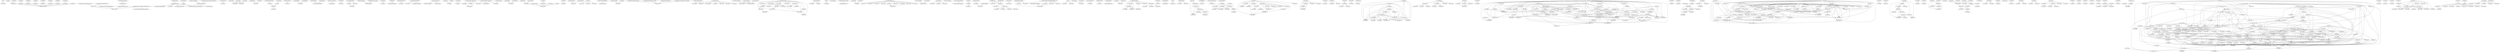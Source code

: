 digraph code {
  "0x00407b70" [label="entry0"];
  "0x00407b70" -> "0x00407b7c";
  "0x00407b7c" [label="unk.0x407b7c"];
  "0x0044ecec" [label="sym.getpw"];
  "0x0044ecec" -> "0x0044e484";
  "0x0044e484" [label="sym.getpwuid_r"];
  "0x0044e334" [label="sym.getgrgid_r"];
  "0x0044e334" -> "0x0044ddcc";
  "0x0044ddcc" [label="fcn.0044ddcc"];
  "0x0044e920" [label="sym.fgetpwent_r"];
  "0x0044e920" -> "0x0044ddcc";
  "0x0044ddcc" [label="fcn.0044ddcc"];
  "0x0044e1e8" [label="sym.getgrent"];
  "0x0044e1e8" -> "0x0044e114";
  "0x0044e114" [label="sym.getgrent_r"];
  "0x0044e114" [label="sym.getgrent_r"];
  "0x0044e114" -> "0x0044ddcc";
  "0x0044ddcc" [label="fcn.0044ddcc"];
  "0x0044e5d4" [label="sym.getgrnam_r"];
  "0x0044e5d4" -> "0x0044ddcc";
  "0x0044ddcc" [label="fcn.0044ddcc"];
  "0x0044e224" [label="sym.getpwent_r"];
  "0x0044e224" -> "0x0044ddcc";
  "0x0044ddcc" [label="fcn.0044ddcc"];
  "0x0044e88c" [label="sym.fgetgrent_r"];
  "0x0044e88c" -> "0x0044ddcc";
  "0x0044ddcc" [label="fcn.0044ddcc"];
  "0x0044e484" [label="sym.getpwuid_r"];
  "0x0044e484" -> "0x0044ddcc";
  "0x0044ddcc" [label="fcn.0044ddcc"];
  "0x0044e730" [label="sym.getpwnam_r"];
  "0x0044e730" -> "0x0044ddcc";
  "0x0044ddcc" [label="fcn.0044ddcc"];
  "0x0044e2f8" [label="sym.getpwent"];
  "0x0044e2f8" -> "0x0044e224";
  "0x0044e224" [label="sym.getpwent_r"];
  "0x0041c364" [label="sym.pkg_hash_fetch_installed_by_name_dest"];
  "0x0041c364" -> "0x0041c27c";
  "0x0041c27c" [label="fcn.0041c27c"];
  "0x00414fb4" [label="sym.ipkg_purge_pkg"];
  "0x00414fb4" -> "0x00414c7c";
  "0x00414c7c" [label="sym.ipkg_remove_pkg"];
  "0x00414c7c" [label="sym.ipkg_remove_pkg"];
  "0x00414c7c" -> "0x00414ad0";
  "0x00414ad0" [label="sym.pkg_has_installed_dependents"];
  "0x00414c7c" -> "0x00414fdc";
  "0x00414fdc" [label="fcn.00414fdc"];
  "0x00414c7c" -> "0x004147cc";
  "0x004147cc" [label="sym.remove_data_files_and_list"];
  "0x00414c7c" -> "0x00414688";
  "0x00414688" [label="sym.remove_maintainer_scripts_except_postrm"];
  "0x00414c7c" -> "0x0041460c";
  "0x0041460c" [label="sym.remove_postrm"];
  "0x0044d650" [label="sym.bb_daemonize"];
  "0x0044d650" -> "0x0044d540";
  "0x0044d540" [label="sym.xopen"];
  "0x004172c8" [label="sym.pkg_version_satisfied"];
  "0x004172c8" -> "0x00416f3c";
  "0x00416f3c" [label="sym.pkg_compare_versions"];
  "0x004230dc" [label="sym.get_header_tar"];
  "0x004230dc" -> "0x00423074";
  "0x00423074" [label="fcn.00423074"];
  "0x0044700c" [label="sym.bb_strtoull"];
  "0x0044700c" -> "0x00446db8";
  "0x00446db8" [label="fcn.00446db8"];
  "0x0044700c" -> "0x00446df8";
  "0x00446df8" [label="fcn.00446df8"];
  "0x0045d5c0" [label="sym.displayroutes"];
  "0x0045d5c0" -> "0x0045d1f8";
  "0x0045d1f8" [label="fcn.0045d1f8"];
  "0x0044b2a0" [label="sym.xmalloc_open_read_close"];
  "0x0044b2a0" -> "0x0044b224";
  "0x0044b224" [label="fcn.0044b224"];
  "0x004191cc" [label="sym.abstract_pkg_new"];
  "0x004191cc" -> "0x0041915c";
  "0x0041915c" [label="fcn.0041915c"];
  "0x0041a354" [label="sym.buildConflicts"];
  "0x0041a354" -> "0x00419d98";
  "0x00419d98" [label="fcn.00419d98"];
  "0x00449028" [label="sym.xmalloc_getline"];
  "0x00449028" -> "0x00448eec";
  "0x00448eec" [label="sym.bb_get_chunk_from_file"];
  "0x00448900" [label="sym.bb_error_msg_and_die"];
  "0x00448900" -> "0x004488bc";
  "0x004488bc" [label="sym.sleep_and_die"];
  "0x0044e84c" [label="sym.getpwnam"];
  "0x0044e84c" -> "0x0044e730";
  "0x0044e730" [label="sym.getpwnam_r"];
  "0x0044cad4" [label="sym.xatoull_sfx"];
  "0x0044cad4" -> "0x0044c8b0";
  "0x0044c8b0" [label="fcn.0044c8b0"];
  "0x004209d4" [label="sym.uncompressStream"];
  "0x004209d4" -> "0x0041ff70";
  "0x0041ff70" [label="fcn.0041ff70"];
  "0x004209d4" -> "0x004200b4";
  "0x004200b4" [label="fcn.004200b4"];
  "0x0041bcc0" [label="sym.pkg_hash_fetch_all_installation_candidates"];
  "0x0041bcc0" -> "0x0041bcac";
  "0x0041bcac" [label="fcn.0041bcac"];
  "0x00411e3c" [label="sym.ipkg_download_pkg"];
  "0x00411e3c" -> "0x0041172c";
  "0x0041172c" [label="sym.ipkg_download"];
  "0x0044db20" [label="sym.xregcomp"];
  "0x0044db20" -> "0x0044da70";
  "0x0044da70" [label="fcn.0044da70"];
  "0x004198b4" [label="sym.pkg_deinit"];
  "0x004198b4" -> "0x004168f8";
  "0x004168f8" [label="sym.pkg_free_installed_files"];
  "0x0044867c" [label="sym.bb_copyfd_exact_size"];
  "0x0044867c" -> "0x00448660";
  "0x00448660" [label="fcn.00448660"];
  "0x00416cac" [label="sym.pkg_info_preinstall_check"];
  "0x00416cac" -> "0x0041612c";
  "0x0041612c" [label="fcn.0041612c"];
  "0x00416cac" -> "0x00416984";
  "0x00416984" [label="sym.pkg_get_installed_files"];
  "0x00407f20" [label="sym.run_applet_by_name"];
  "0x00407f20" -> "0x00407d14";
  "0x00407d14" [label="sym.find_applet_by_name"];
  "0x00407f20" -> "0x00407d5c";
  "0x00407d5c" [label="sym.bb_show_usage"];
  "0x0044d79c" [label="sym.xstrndup"];
  "0x0044d79c" -> "0x0044d748";
  "0x0044d748" [label="sym.xmalloc"];
  "0x0044e6f0" [label="sym.getgrnam"];
  "0x0044e6f0" -> "0x0044e5d4";
  "0x0044e5d4" [label="sym.getgrnam_r"];
  "0x00447c74" [label="sym.copy_file"];
  "0x00447c74" -> "0x00447c74";
  "0x00447c74" [label="sym.copy_file"];
  "0x00447c74" -> "0x00447b98";
  "0x00447b98" [label="fcn.00447b98"];
  "0x004872c4" [label="sym.create_and_bind_stream_or_die"];
  "0x004872c4" -> "0x00486d3c";
  "0x00486d3c" [label="fcn.00486d3c"];
  "0x004872c4" -> "0x00486f44";
  "0x00486f44" [label="fcn.00486f44"];
  "0x004872c4" -> "0x00486c80";
  "0x00486c80" [label="sym.set_nport"];
  "0x004872c4" -> "0x004871f8";
  "0x004871f8" [label="fcn.004871f8"];
  "0x00446d40" [label="sym.bb_getgrgid"];
  "0x00446d40" -> "0x00446b84";
  "0x00446b84" [label="fcn.00446b84"];
  "0x0044e444" [label="sym.getgrgid"];
  "0x0044e444" -> "0x0044e334";
  "0x0044e334" [label="sym.getgrgid_r"];
  "0x0044c758" [label="sym.xatol_range"];
  "0x0044c758" -> "0x0044c690";
  "0x0044c690" [label="fcn.0044c690"];
  "0x0044c690" [label="fcn.0044c690"];
  "0x0044c690" -> "0x0044c4ec";
  "0x0044c4ec" [label="fcn.0044c4ec"];
  "0x004496c4" [label="sym.hash_file"];
  "0x004496c4" -> "0x00449650";
  "0x00449650" [label="fcn.00449650"];
  "0x00449078" [label="sym.xmalloc_fgets"];
  "0x00449078" -> "0x00448eec";
  "0x00448eec" [label="sym.bb_get_chunk_from_file"];
  "0x0041be10" [label="sym.ensure_abstract_pkg_by_name"];
  "0x0041be10" -> "0x0041bcac";
  "0x0041bcac" [label="fcn.0041bcac"];
  "0x0041f030" [label="sym.hash_table_insert"];
  "0x0041f030" -> "0x0041efa4";
  "0x0041efa4" [label="fcn.0041efa4"];
  "0x0044d818" [label="sym.xzalloc"];
  "0x0044d818" -> "0x0044d748";
  "0x0044d748" [label="sym.xmalloc"];
  "0x00487150" [label="sym.xconnect_stream"];
  "0x00487150" -> "0x004870c8";
  "0x004870c8" [label="sym.xconnect"];
  "0x00447258" [label="sym.cgi_init"];
  "0x00447258" -> "0x004471c8";
  "0x004471c8" [label="fcn.004471c8"];
  "0x00447258" -> "0x004470b4";
  "0x004470b4" [label="fcn.004470b4"];
  "0x00447258" -> "0x00447158";
  "0x00447158" [label="fcn.00447158"];
  "0x00415c48" [label="sym.pkg_write_changed_filelists"];
  "0x00415c48" -> "0x00415aa8";
  "0x00415aa8" [label="sym.pkg_write_filelist"];
  "0x004197d0" [label="sym.pkg_init_from_file"];
  "0x004197d0" -> "0x00419658";
  "0x00419658" [label="fcn.00419658"];
  "0x0041ba6c" [label="sym.pkg_extract_control_file_to_stream"];
  "0x0041ba6c" -> "0x0041b5bc";
  "0x0041b5bc" [label="fcn.0041b5bc"];
  "0x0041d5c4" [label="sym.pkg_parse_raw"];
  "0x0041d5c4" -> "0x0041cd9c";
  "0x0041cd9c" [label="fcn.0041cd9c"];
  "0x0041d5c4" -> "0x0041d3d8";
  "0x0041d3d8" [label="fcn.0041d3d8"];
  "0x0041d5c4" -> "0x0041d514";
  "0x0041d514" [label="fcn.0041d514"];
  "0x0041d5c4" -> "0x0041cf24";
  "0x0041cf24" [label="sym.parseVersion"];
  "0x0041d5c4" -> "0x0041d0ec";
  "0x0041d0ec" [label="fcn.0041d0ec"];
  "0x0041d5c4" -> "0x0041cdfc";
  "0x0041cdfc" [label="fcn.0041cdfc"];
  "0x0041d5c4" -> "0x0041d254";
  "0x0041d254" [label="fcn.0041d254"];
  "0x0041e998" [label="sym.void_list_remove_elt"];
  "0x0041e998" -> "0x0041e970";
  "0x0041e970" [label="sym.void_list_pop"];
  "0x0041e998" -> "0x0041e928";
  "0x0041e928" [label="sym.void_list_elt_deinit"];
  "0x0044b464" [label="sym.xread"];
  "0x0044b464" -> "0x0044b1a0";
  "0x0044b1a0" [label="sym.full_read"];
  "0x0044b1a0" [label="sym.full_read"];
  "0x0044b1a0" -> "0x0044b10c";
  "0x0044b10c" [label="sym.safe_read"];
  "0x0047a688" [label="sym.cmdedit_read_input"];
  "0x0047a688" -> "0x004791fc";
  "0x004791fc" [label="fcn.004791fc"];
  "0x0047a688" -> "0x004786c0";
  "0x004786c0" [label="fcn.004786c0"];
  "0x0047a688" -> "0x00478e20";
  "0x00478e20" [label="fcn.00478e20"];
  "0x0047a688" -> "0x00479100";
  "0x00479100" [label="fcn.00479100"];
  "0x0047a688" -> "0x004794f0";
  "0x004794f0" [label="fcn.004794f0"];
  "0x0047a688" -> "0x004785a0";
  "0x004785a0" [label="fcn.004785a0"];
  "0x0047a688" -> "0x00478bb0";
  "0x00478bb0" [label="fcn.00478bb0"];
  "0x0047a688" -> "0x00479140";
  "0x00479140" [label="fcn.00479140"];
  "0x0047a688" -> "0x00478d98";
  "0x00478d98" [label="fcn.00478d98"];
  "0x0047a688" -> "0x0047905c";
  "0x0047905c" [label="fcn.0047905c"];
  "0x0047a688" -> "0x00478dcc";
  "0x00478dcc" [label="fcn.00478dcc"];
  "0x0047a688" -> "0x00478b64";
  "0x00478b64" [label="fcn.00478b64"];
  "0x0047a688" -> "0x00478c1c";
  "0x00478c1c" [label="fcn.00478c1c"];
  "0x0047a688" -> "0x00478ea4";
  "0x00478ea4" [label="fcn.00478ea4"];
  "0x0047a688" -> "0x00479364";
  "0x00479364" [label="fcn.00479364"];
  "0x0044c788" [label="sym.xstrtol_range"];
  "0x0044c788" -> "0x0044c690";
  "0x0044c690" [label="fcn.0044c690"];
  "0x0048723c" [label="sym.create_and_connect_stream_or_die"];
  "0x0048723c" -> "0x00486f3c";
  "0x00486f3c" [label="sym.host2sockaddr"];
  "0x0048723c" -> "0x004871f8";
  "0x004871f8" [label="fcn.004871f8"];
  "0x0048723c" -> "0x004870c8";
  "0x004870c8" [label="sym.xconnect"];
  "0x0048424c" [label="sym.bb_dump_dump"];
  "0x0048424c" -> "0x00483e00";
  "0x00483e00" [label="fcn.00483e00"];
  "0x0048424c" -> "0x00483fc8";
  "0x00483fc8" [label="fcn.00483fc8"];
  "0x0048b5d0" [label="sym._fini"];
  "0x0048b5d0" -> "0x0048b5f4";
  "0x0048b5f4" [label="unk.0x48b5f4"];
  "0x0044b734" [label="sym.remove_file"];
  "0x0044b734" -> "0x0044b734";
  "0x0044b734" [label="sym.remove_file"];
  "0x0044e594" [label="sym.getpwuid"];
  "0x0044e594" -> "0x0044e484";
  "0x0044e484" [label="sym.getpwuid_r"];
  "0x00446c20" [label="sym.bb_getpwuid"];
  "0x00446c20" -> "0x00446b84";
  "0x00446b84" [label="fcn.00446b84"];
  "0x0041c2f0" [label="sym.pkg_hash_fetch_installed_by_name"];
  "0x0041c2f0" -> "0x0041c27c";
  "0x0041c27c" [label="fcn.0041c27c"];
  "0x0044e974" [label="sym.fgetpwent"];
  "0x0044e974" -> "0x0044e920";
  "0x0044e920" [label="sym.fgetpwent_r"];
  "0x00414248" [label="sym.ipkg_install_multi_by_name"];
  "0x00414248" -> "0x00413efc";
  "0x00413efc" [label="sym.ipkg_install_by_name"];
  "0x0044c850" [label="sym.xatoul_range_sfx"];
  "0x0044c850" -> "0x0044c4ec";
  "0x0044c4ec" [label="fcn.0044c4ec"];
  "0x0044a57c" [label="sym.md5_hash"];
  "0x0044a57c" -> "0x0044a040";
  "0x0044a040" [label="fcn.0044a040"];
  "0x00412990" [label="sym.ipkg_install_pkg"];
  "0x00412990" -> "0x00412710";
  "0x00412710" [label="fcn.00412710"];
  "0x00412990" -> "0x00412608";
  "0x00412608" [label="fcn.00412608"];
  "0x00412990" -> "0x00412570";
  "0x00412570" [label="fcn.00412570"];
  "0x00412990" -> "0x00411fb0";
  "0x00411fb0" [label="fcn.00411fb0"];
  "0x00412990" -> "0x00411f48";
  "0x00411f48" [label="fcn.00411f48"];
  "0x00412990" -> "0x004120c0";
  "0x004120c0" [label="fcn.004120c0"];
  "0x00412990" -> "0x004123b8";
  "0x004123b8" [label="fcn.004123b8"];
  "0x00412990" -> "0x00412064";
  "0x00412064" [label="fcn.00412064"];
  "0x00412990" -> "0x00413e18";
  "0x00413e18" [label="fcn.00413e18"];
  "0x0044c814" [label="sym.xatou16"];
  "0x0044c814" -> "0x0044c7e4";
  "0x0044c7e4" [label="sym.xatoul_range"];
  "0x0044c7e4" [label="sym.xatoul_range"];
  "0x0044c7e4" -> "0x0044c4ec";
  "0x0044c4ec" [label="fcn.0044c4ec"];
  "0x00411b5c" [label="sym.ipkg_prepare_url_for_install"];
  "0x00411b5c" -> "0x0041172c";
  "0x0041172c" [label="sym.ipkg_download"];
  "0x0041eb78" [label="sym.void_list_append"];
  "0x0041eb78" -> "0x0041e918";
  "0x0041e918" [label="sym.void_list_elt_init"];
  "0x0044aca8" [label="sym.procps_scan"];
  "0x0044aca8" -> "0x0044ac50";
  "0x0044ac50" [label="fcn.0044ac50"];
  "0x0044aca8" -> "0x0044abfc";
  "0x0044abfc" [label="fcn.0044abfc"];
  "0x0044aca8" -> "0x0044abac";
  "0x0044abac" [label="fcn.0044abac"];
  "0x0041b6bc" [label="sym.pkg_extract_data_file_names_to_stream"];
  "0x0041b6bc" -> "0x0041b5bc";
  "0x0041b5bc" [label="fcn.0041b5bc"];
  "0x0044b4b4" [label="sym.xread_char"];
  "0x0044b4b4" -> "0x0044b464";
  "0x0044b464" [label="sym.xread"];
  "0x004171ac" [label="sym.pkg_name_version_and_architecture_compare"];
  "0x004171ac" -> "0x00416f3c";
  "0x00416f3c" [label="sym.pkg_compare_versions"];
  "0x00419758" [label="sym.pkg_new"];
  "0x00419758" -> "0x00419658";
  "0x00419658" [label="fcn.00419658"];
  "0x0044b4e8" [label="sym.recursive_action"];
  "0x0044b4e8" -> "0x0044b4e8";
  "0x0044b4e8" [label="sym.recursive_action"];
  "0x0044c7ac" [label="sym.xatoul_sfx"];
  "0x0044c7ac" -> "0x0044c4ec";
  "0x0044c4ec" [label="fcn.0044c4ec"];
  "0x004157bc" [label="sym.read_raw_pkgs_from_file"];
  "0x004157bc" -> "0x004155fc";
  "0x004155fc" [label="sym.read_raw_pkgs_from_stream"];
  "0x004861f8" [label="sym.obscure"];
  "0x004861f8" -> "0x004860fc";
  "0x004860fc" [label="fcn.004860fc"];
  "0x004187bc" [label="sym.pkg_print_status"];
  "0x004187bc" -> "0x004186e4";
  "0x004186e4" [label="fcn.004186e4"];
  "0x0044df64" [label="sym.initgroups"];
  "0x0044df64" -> "0x0044ddcc";
  "0x0044ddcc" [label="fcn.0044ddcc"];
  "0x0041cb24" [label="sym.pkg_hash_add_from_file"];
  "0x0041cb24" -> "0x0041bea8";
  "0x0041bea8" [label="sym.hash_insert_pkg"];
  "0x00422d88" [label="sym.inflate_unzip"];
  "0x00422d88" -> "0x00421750";
  "0x00421750" [label="fcn.00421750"];
  "0x00422d88" -> "0x0042259c";
  "0x0042259c" [label="fcn.0042259c"];
  "0x0042259c" [label="fcn.0042259c"];
  "0x0042259c" -> "0x00421694";
  "0x00421694" [label="fcn.00421694"];
  "0x0042259c" -> "0x00421e38";
  "0x00421e38" [label="fcn.00421e38"];
  "0x0042259c" -> "0x00421794";
  "0x00421794" [label="fcn.00421794"];
  "0x0042259c" -> "0x00421704";
  "0x00421704" [label="fcn.00421704"];
  "0x00418918" [label="sym.pkg_formatted_info"];
  "0x00418918" -> "0x00417414";
  "0x00417414" [label="fcn.00417414"];
  "0x0041e600" [label="sym.str_list_alloc"];
  "0x0041e600" -> "0x0041e5ec";
  "0x0041e5ec" [label="sym.str_list_init"];
  "0x0041b7e4" [label="sym.pkg_extract_data_files_to_dir"];
  "0x0041b7e4" -> "0x0041b5bc";
  "0x0041b5bc" [label="fcn.0041b5bc"];
  "0x0041aa88" [label="sym.pkg_hash_fetch_conflicts"];
  "0x0041aa88" -> "0x0041a6a4";
  "0x0041a6a4" [label="fcn.0041a6a4"];
  "0x0041aa88" -> "0x0041a9b0";
  "0x0041a9b0" [label="fcn.0041a9b0"];
  "0x0041aa88" -> "0x0041a8e8";
  "0x0041a8e8" [label="fcn.0041a8e8"];
  "0x0041a79c" [label="sym.pkg_dependence_satisfiable"];
  "0x0041a79c" -> "0x0041a6a4";
  "0x0041a6a4" [label="fcn.0041a6a4"];
  "0x00446f60" [label="sym.bb_strtoul"];
  "0x00446f60" -> "0x00446db8";
  "0x00446db8" [label="fcn.00446db8"];
  "0x00446f60" -> "0x00446df8";
  "0x00446df8" [label="fcn.00446df8"];
  "0x00446ea8" [label="sym.bb_strtol"];
  "0x00446ea8" -> "0x00446db8";
  "0x00446db8" [label="fcn.00446db8"];
  "0x00446ea8" -> "0x00446df8";
  "0x00446df8" [label="fcn.00446df8"];
  "0x00407b00" [label="sym._init"];
  "0x00407b00" -> "0x00407b24";
  "0x00407b24" [label="unk.0x407b24"];
  "0x00407b00" -> "0x00407b48";
  "0x00407b48" [label="unk.0x407b48"];
  "0x0040c67c" [label="sym.args_usage"];
  "0x0040c67c" -> "0x0040c65c";
  "0x0040c65c" [label="fcn.0040c65c"];
  "0x00486964" [label="sym.tty_value_to_baud"];
  "0x00486964" -> "0x00486900";
  "0x00486900" [label="fcn.00486900"];
  "0x004101d0" [label="sym.ipkg_conf_deinit"];
  "0x004101d0" -> "0x00410188";
  "0x00410188" [label="fcn.00410188"];
  "0x0044e8e0" [label="sym.fgetgrent"];
  "0x0044e8e0" -> "0x0044e88c";
  "0x0044e88c" [label="sym.fgetgrent_r"];
  "0x0048378c" [label="sym.change_identity"];
  "0x0048378c" -> "0x00483704";
  "0x00483704" [label="sym.change_identity_e2str"];
  "0x0041e930" [label="sym.void_list_init"];
  "0x0041e930" -> "0x0041e918";
  "0x0041e918" [label="sym.void_list_elt_init"];
  "0x0041f128" [label="sym.hash_table_get"];
  "0x0041f128" -> "0x0041efa4";
  "0x0041efa4" [label="fcn.0041efa4"];
  "0x0044bde8" [label="sym.sha1_end"];
  "0x0044bde8" -> "0x0044bb1c";
  "0x0044bb1c" [label="fcn.0044bb1c"];
  "0x00459dd0" [label="sym.display_interfaces"];
  "0x00459dd0" -> "0x004584f4";
  "0x004584f4" [label="fcn.004584f4"];
  "0x00459dd0" -> "0x00458c30";
  "0x00458c30" [label="fcn.00458c30"];
  "0x00459dd0" -> "0x00458b04";
  "0x00458b04" [label="fcn.00458b04"];
  "0x00459dd0" -> "0x00459ecc";
  "0x00459ecc" [label="unk.0x459ecc"];
  "0x00459dd0" -> "0x00458a28";
  "0x00458a28" [label="fcn.00458a28"];
  "0x00459dd0" -> "0x004590f0";
  "0x004590f0" [label="fcn.004590f0"];
  "0x00459dd0" -> "0x004595e4";
  "0x004595e4" [label="fcn.004595e4"];
  "0x0041a194" [label="sym.buildDepends"];
  "0x0041a194" -> "0x00419d98";
  "0x00419d98" [label="fcn.00419d98"];
  "0x0041eaa0" [label="sym.void_list_remove"];
  "0x0041eaa0" -> "0x0041e970";
  "0x0041e970" [label="sym.void_list_pop"];
  "0x0041eaa0" -> "0x0041e928";
  "0x0041e928" [label="sym.void_list_elt_deinit"];
  "0x0041acec" [label="sym.pkg_hash_fetch_unsatisfied_dependencies"];
  "0x0041acec" -> "0x0041a8e8";
  "0x0041a8e8" [label="fcn.0041a8e8"];
  "0x0041acec" -> "0x0041acec";
  "0x0041acec" [label="sym.pkg_hash_fetch_unsatisfied_dependencies"];
  "0x0041acec" -> "0x0041a89c";
  "0x0041a89c" [label="fcn.0041a89c"];
  "0x0041acec" -> "0x0041a86c";
  "0x0041a86c" [label="fcn.0041a86c"];
  "0x0041acec" -> "0x00419ce4";
  "0x00419ce4" [label="fcn.00419ce4"];
  "0x0040cbc4" [label="sym.file_move"];
  "0x0040cbc4" -> "0x0040cb3c";
  "0x0040cb3c" [label="sym.file_copy"];
  "0x004489b0" [label="sym.find_execable"];
  "0x004489b0" -> "0x00448940";
  "0x00448940" [label="sym.execable_file"];
  "0x0044bf1c" [label="sym.sha1_hash"];
  "0x0044bf1c" -> "0x0044bb1c";
  "0x0044bb1c" [label="fcn.0044bb1c"];
  "0x0044cbc0" [label="sym.itoa"];
  "0x0044cbc0" -> "0x0044cb98";
  "0x0044cb98" [label="sym.itoa_to_buf"];
  "0x00410dcc" [label="sym.ipkg_conf_init"];
  "0x00410dcc" -> "0x004104ac";
  "0x004104ac" [label="fcn.004104ac"];
  "0x00410dcc" -> "0x00410444";
  "0x00410444" [label="fcn.00410444"];
  "0x0040c700" [label="sym.args_parse"];
  "0x0040c700" -> "0x0040c65c";
  "0x0040c65c" [label="fcn.0040c65c"];
  "0x0041cac4" [label="sym.pkg_hash_fetch_best_installation_candidate_by_name"];
  "0x0041cac4" -> "0x0041bcac";
  "0x0041bcac" [label="fcn.0041bcac"];
  "0x0041cac4" -> "0x0041c3f0";
  "0x0041c3f0" [label="sym.pkg_hash_fetch_best_installation_candidate"];
  "0x0042f2e0" [label="sym.bb_test"];
  "0x0042f2e0" -> "0x0042e744";
  "0x0042e744" [label="fcn.0042e744"];
  "0x0042f2e0" -> "0x0042f250";
  "0x0042f250" [label="fcn.0042f250"];
  "0x0041d41c" [label="sym.pkg_valorize_other_field"];
  "0x0041d41c" -> "0x0041cd9c";
  "0x0041cd9c" [label="fcn.0041cd9c"];
  "0x0041d41c" -> "0x0041d3d8";
  "0x0041d3d8" [label="fcn.0041d3d8"];
  "0x0041ec30" [label="sym.void_list_deinit"];
  "0x0041ec30" -> "0x0041e970";
  "0x0041e970" [label="sym.void_list_pop"];
  "0x0041ec30" -> "0x0041e928";
  "0x0041e928" [label="sym.void_list_elt_deinit"];
  "0x0041a440" [label="sym.buildReplaces"];
  "0x0041a440" -> "0x00419aec";
  "0x00419aec" [label="fcn.00419aec"];
  "0x0044ab7c" [label="sym.clear_username_cache"];
  "0x0044ab7c" -> "0x0044ab38";
  "0x0044ab38" [label="unk.0x44ab38"];
  "0x00439b38" [label="sym.parse_template"];
  "0x00439b38" -> "0x00438fe0";
  "0x00438fe0" [label="fcn.00438fe0"];
  "0x00438fe0" [label="fcn.00438fe0"];
  "0x00438fe0" -> "0x00438bd8";
  "0x00438bd8" [label="fcn.00438bd8"];
  "0x00438fe0" -> "0x00438b84";
  "0x00438b84" [label="fcn.00438b84"];
  "0x00438fe0" -> "0x00438bec";
  "0x00438bec" [label="fcn.00438bec"];
  "0x00438fe0" -> "0x00438dc4";
  "0x00438dc4" [label="fcn.00438dc4"];
  "0x00438fe0" -> "0x00438684";
  "0x00438684" [label="fcn.00438684"];
  "0x0041b920" [label="sym.pkg_extract_control_files_to_dir_with_prefix"];
  "0x0041b920" -> "0x0041b5bc";
  "0x0041b5bc" [label="fcn.0041b5bc"];
  "0x0041bea8" [label="sym.hash_insert_pkg"];
  "0x0041bea8" -> "0x0041be10";
  "0x0041be10" [label="sym.ensure_abstract_pkg_by_name"];
  "0x00422bf0" [label="sym.inflate_gunzip"];
  "0x00422bf0" -> "0x00421750";
  "0x00421750" [label="fcn.00421750"];
  "0x00422bf0" -> "0x0042259c";
  "0x0042259c" [label="fcn.0042259c"];
  "0x0044a3a8" [label="sym.md5_end"];
  "0x0044a3a8" -> "0x0044a040";
  "0x0044a040" [label="fcn.0044a040"];
  "0x0044c884" [label="sym.xstrtoul"];
  "0x0044c884" -> "0x0044c4ec";
  "0x0044c4ec" [label="fcn.0044c4ec"];
  "0x00409648" [label="fcn.00409648"];
  "0x00409648" -> "0x004095f0";
  "0x004095f0" [label="fcn.004095f0"];
  "0x00409708" [label="fcn.00409708"];
  "0x00409708" -> "0x00409648";
  "0x00409648" [label="fcn.00409648"];
  "0x00408b74" [label="fcn.00408b74"];
  "0x00408b74" -> "0x00408980";
  "0x00408980" [label="fcn.00408980"];
  "0x00409b98" [label="fcn.00409b98"];
  "0x00409b98" -> "0x00409648";
  "0x00409648" [label="fcn.00409648"];
  "0x00409b98" -> "0x004095f0";
  "0x004095f0" [label="fcn.004095f0"];
  "0x00409984" [label="fcn.00409984"];
  "0x00409984" -> "0x00409708";
  "0x00409708" [label="fcn.00409708"];
  "0x004097c4" [label="fcn.004097c4"];
  "0x004097c4" -> "0x00409708";
  "0x00409708" [label="fcn.00409708"];
  "0x00409b64" [label="fcn.00409b64"];
  "0x00409b64" -> "0x00409648";
  "0x00409648" [label="fcn.00409648"];
  "0x00408aac" [label="fcn.00408aac"];
  "0x00408aac" -> "0x004088b4";
  "0x004088b4" [label="fcn.004088b4"];
  "0x0040945c" [label="fcn.0040945c"];
  "0x0040945c" -> "0x004093a0";
  "0x004093a0" [label="fcn.004093a0"];
  "0x00409c24" [label="fcn.00409c24"];
  "0x00409c24" -> "0x00408b74";
  "0x00408b74" [label="fcn.00408b74"];
  "0x00409c24" -> "0x0040907c";
  "0x0040907c" [label="fcn.0040907c"];
  "0x00409c24" -> "0x00409708";
  "0x00409708" [label="fcn.00409708"];
  "0x00409c24" -> "0x00409b98";
  "0x00409b98" [label="fcn.00409b98"];
  "0x00409c24" -> "0x00409648";
  "0x00409648" [label="fcn.00409648"];
  "0x00409c24" -> "0x004095f0";
  "0x004095f0" [label="fcn.004095f0"];
  "0x00409c24" -> "0x00409984";
  "0x00409984" [label="fcn.00409984"];
  "0x00409c24" -> "0x004097c4";
  "0x004097c4" [label="fcn.004097c4"];
  "0x00409c24" -> "0x004088d8";
  "0x004088d8" [label="fcn.004088d8"];
  "0x00409fc4" [label="fcn.00409fc4"];
  "0x00409fc4" -> "0x00409b64";
  "0x00409b64" [label="fcn.00409b64"];
  "0x00409fc4" -> "0x00408aac";
  "0x00408aac" [label="fcn.00408aac"];
  "0x00409fc4" -> "0x004088b4";
  "0x004088b4" [label="fcn.004088b4"];
  "0x00409fc4" -> "0x004088d8";
  "0x004088d8" [label="fcn.004088d8"];
  "0x00409fc4" -> "0x004093a0";
  "0x004093a0" [label="fcn.004093a0"];
  "0x00409fc4" -> "0x0040945c";
  "0x0040945c" [label="fcn.0040945c"];
  "0x00409fc4" -> "0x004095f0";
  "0x004095f0" [label="fcn.004095f0"];
  "0x00409fc4" -> "0x004091b4";
  "0x004091b4" [label="fcn.004091b4"];
  "0x00409fc4" -> "0x00409c24";
  "0x00409c24" [label="fcn.00409c24"];
  "0x0040b76c" [label="fcn.0040b76c"];
  "0x0040b76c" -> "0x0040b6d8";
  "0x0040b6d8" [label="fcn.0040b6d8"];
  "0x0040b824" [label="fcn.0040b824"];
  "0x0040b824" -> "0x0040b6d8";
  "0x0040b6d8" [label="fcn.0040b6d8"];
  "0x0040b824" -> "0x0040b76c";
  "0x0040b76c" [label="fcn.0040b76c"];
  "0x0040b980" [label="fcn.0040b980"];
  "0x0040b980" -> "0x0040b6d8";
  "0x0040b6d8" [label="fcn.0040b6d8"];
  "0x0040b980" -> "0x0040b824";
  "0x0040b824" [label="fcn.0040b824"];
  "0x0040b980" -> "0x0040ad74";
  "0x0040ad74" [label="fcn.0040ad74"];
  "0x0040b980" -> "0x0040ad8c";
  "0x0040ad8c" [label="fcn.0040ad8c"];
  "0x0040b980" -> "0x0040b76c";
  "0x0040b76c" [label="fcn.0040b76c"];
  "0x0040d5b4" [label="fcn.0040d5b4"];
  "0x0040d5b4" -> "0x0040ce78";
  "0x0040ce78" [label="fcn.0040ce78"];
  "0x0040d228" [label="fcn.0040d228"];
  "0x0040d228" -> "0x0040d098";
  "0x0040d098" [label="fcn.0040d098"];
  "0x0040d228" -> "0x0040cec4";
  "0x0040cec4" [label="fcn.0040cec4"];
  "0x00412710" [label="fcn.00412710"];
  "0x00412710" -> "0x00412990";
  "0x00412990" [label="sym.ipkg_install_pkg"];
  "0x00411fb0" [label="fcn.00411fb0"];
  "0x00411fb0" -> "0x00411f24";
  "0x00411f24" [label="fcn.00411f24"];
  "0x00411f48" [label="fcn.00411f48"];
  "0x00411f48" -> "0x00411f24";
  "0x00411f24" [label="fcn.00411f24"];
  "0x004120c0" [label="fcn.004120c0"];
  "0x004120c0" -> "0x00411f24";
  "0x00411f24" [label="fcn.00411f24"];
  "0x00412064" [label="fcn.00412064"];
  "0x00412064" -> "0x00411f24";
  "0x00411f24" [label="fcn.00411f24"];
  "0x00413e18" [label="fcn.00413e18"];
  "0x00413e18" -> "0x00412990";
  "0x00412990" [label="sym.ipkg_install_pkg"];
  "0x00414fdc" [label="fcn.00414fdc"];
  "0x00414fdc" -> "0x00414c7c";
  "0x00414c7c" [label="sym.ipkg_remove_pkg"];
  "0x004186e4" [label="fcn.004186e4"];
  "0x004186e4" -> "0x00417414";
  "0x00417414" [label="fcn.00417414"];
  "0x0041a89c" [label="fcn.0041a89c"];
  "0x0041a89c" -> "0x0041a6a4";
  "0x0041a6a4" [label="fcn.0041a6a4"];
  "0x0041a86c" [label="fcn.0041a86c"];
  "0x0041a86c" -> "0x0041a6a4";
  "0x0041a6a4" [label="fcn.0041a6a4"];
  "0x0041c27c" [label="fcn.0041c27c"];
  "0x0041c27c" -> "0x0041bcac";
  "0x0041bcac" [label="fcn.0041bcac"];
  "0x0041ff70" [label="fcn.0041ff70"];
  "0x0041ff70" -> "0x0041fe40";
  "0x0041fe40" [label="fcn.0041fe40"];
  "0x004200b4" [label="fcn.004200b4"];
  "0x004200b4" -> "0x0041fe40";
  "0x0041fe40" [label="fcn.0041fe40"];
  "0x00421e38" [label="fcn.00421e38"];
  "0x00421e38" -> "0x00421794";
  "0x00421794" [label="fcn.00421794"];
  "0x00421e38" -> "0x0042188c";
  "0x0042188c" [label="fcn.0042188c"];
  "0x00421e38" -> "0x00421704";
  "0x00421704" [label="fcn.00421704"];
  "0x00421e38" -> "0x0042163c";
  "0x0042163c" [label="fcn.0042163c"];
  "0x00426a50" [label="fcn.00426a50"];
  "0x00426a50" -> "0x0042672c";
  "0x0042672c" [label="fcn.0042672c"];
  "0x00426a50" -> "0x00426780";
  "0x00426780" [label="fcn.00426780"];
  "0x004263d0" [label="fcn.004263d0"];
  "0x004263d0" -> "0x004261b8";
  "0x004261b8" [label="fcn.004261b8"];
  "0x00426cbc" [label="fcn.00426cbc"];
  "0x00426cbc" -> "0x00426a50";
  "0x00426a50" [label="fcn.00426a50"];
  "0x004285e4" [label="fcn.004285e4"];
  "0x004285e4" -> "0x004285e4";
  "0x004285e4" [label="fcn.004285e4"];
  "0x004285e4" -> "0x00428584";
  "0x00428584" [label="fcn.00428584"];
  "0x00429d48" [label="fcn.00429d48"];
  "0x00429d48" -> "0x00429b60";
  "0x00429b60" [label="fcn.00429b60"];
  "0x00429d48" -> "0x00428efc";
  "0x00428efc" [label="fcn.00428efc"];
  "0x00429d48" -> "0x004293e8";
  "0x004293e8" [label="fcn.004293e8"];
  "0x00429d48" -> "0x00428f40";
  "0x00428f40" [label="fcn.00428f40"];
  "0x00429d48" -> "0x00429438";
  "0x00429438" [label="fcn.00429438"];
  "0x00429524" [label="fcn.00429524"];
  "0x00429524" -> "0x00429438";
  "0x00429438" [label="fcn.00429438"];
  "0x00429524" -> "0x00429524";
  "0x00429524" [label="fcn.00429524"];
  "0x00429524" -> "0x00428f94";
  "0x00428f94" [label="fcn.00428f94"];
  "0x00429524" -> "0x00428f40";
  "0x00428f40" [label="fcn.00428f40"];
  "0x00429524" -> "0x00429058";
  "0x00429058" [label="fcn.00429058"];
  "0x00429524" -> "0x004293e8";
  "0x004293e8" [label="fcn.004293e8"];
  "0x00429524" -> "0x004291dc";
  "0x004291dc" [label="fcn.004291dc"];
  "0x00429524" -> "0x00428ff0";
  "0x00428ff0" [label="fcn.00428ff0"];
  "0x00429524" -> "0x00429484";
  "0x00429484" [label="fcn.00429484"];
  "0x00429058" [label="fcn.00429058"];
  "0x00429058" -> "0x00428f94";
  "0x00428f94" [label="fcn.00428f94"];
  "0x00429058" -> "0x00428ff0";
  "0x00428ff0" [label="fcn.00428ff0"];
  "0x00429058" -> "0x00428f40";
  "0x00428f40" [label="fcn.00428f40"];
  "0x00429484" [label="fcn.00429484"];
  "0x00429484" -> "0x00429d48";
  "0x00429d48" [label="fcn.00429d48"];
  "0x00429484" -> "0x00428efc";
  "0x00428efc" [label="fcn.00428efc"];
  "0x00429484" -> "0x004293e8";
  "0x004293e8" [label="fcn.004293e8"];
  "0x00429484" -> "0x00429438";
  "0x00429438" [label="fcn.00429438"];
  "0x004298d4" [label="fcn.004298d4"];
  "0x004298d4" -> "0x00429524";
  "0x00429524" [label="fcn.00429524"];
  "0x004298d4" -> "0x00429058";
  "0x00429058" [label="fcn.00429058"];
  "0x004298d4" -> "0x004293e8";
  "0x004293e8" [label="fcn.004293e8"];
  "0x004298d4" -> "0x00429438";
  "0x00429438" [label="fcn.00429438"];
  "0x0042928c" [label="fcn.0042928c"];
  "0x0042928c" -> "0x004291dc";
  "0x004291dc" [label="fcn.004291dc"];
  "0x00429978" [label="fcn.00429978"];
  "0x00429978" -> "0x004298d4";
  "0x004298d4" [label="fcn.004298d4"];
  "0x00429978" -> "0x00429438";
  "0x00429438" [label="fcn.00429438"];
  "0x00429978" -> "0x0042928c";
  "0x0042928c" [label="fcn.0042928c"];
  "0x00429978" -> "0x004293e8";
  "0x004293e8" [label="fcn.004293e8"];
  "0x00429978" -> "0x00428f40";
  "0x00428f40" [label="fcn.00428f40"];
  "0x00429a7c" [label="fcn.00429a7c"];
  "0x00429a7c" -> "0x00429978";
  "0x00429978" [label="fcn.00429978"];
  "0x00429a7c" -> "0x00429438";
  "0x00429438" [label="fcn.00429438"];
  "0x00429a7c" -> "0x0042928c";
  "0x0042928c" [label="fcn.0042928c"];
  "0x00429a7c" -> "0x004293e8";
  "0x004293e8" [label="fcn.004293e8"];
  "0x00429a7c" -> "0x00428f40";
  "0x00428f40" [label="fcn.00428f40"];
  "0x00429b60" [label="fcn.00429b60"];
  "0x00429b60" -> "0x00429a7c";
  "0x00429a7c" [label="fcn.00429a7c"];
  "0x00429b60" -> "0x00429438";
  "0x00429438" [label="fcn.00429438"];
  "0x00429b60" -> "0x004291dc";
  "0x004291dc" [label="fcn.004291dc"];
  "0x00429b60" -> "0x00428f94";
  "0x00428f94" [label="fcn.00428f94"];
  "0x00429b60" -> "0x004293e8";
  "0x004293e8" [label="fcn.004293e8"];
  "0x00429b60" -> "0x00428f40";
  "0x00428f40" [label="fcn.00428f40"];
  "0x0042ad2c" [label="fcn.0042ad2c"];
  "0x0042ad2c" -> "0x0042a8b0";
  "0x0042a8b0" [label="fcn.0042a8b0"];
  "0x0042ad2c" -> "0x0042a874";
  "0x0042a874" [label="fcn.0042a874"];
  "0x0042ad2c" -> "0x0042acac";
  "0x0042acac" [label="fcn.0042acac"];
  "0x0042ab80" [label="fcn.0042ab80"];
  "0x0042ab80" -> "0x0042a91c";
  "0x0042a91c" [label="fcn.0042a91c"];
  "0x0042ab80" -> "0x0042ab60";
  "0x0042ab60" [label="fcn.0042ab60"];
  "0x0042b564" [label="fcn.0042b564"];
  "0x0042b564" -> "0x0042aa88";
  "0x0042aa88" [label="fcn.0042aa88"];
  "0x0042b564" -> "0x0042ab60";
  "0x0042ab60" [label="fcn.0042ab60"];
  "0x0042b564" -> "0x0042b548";
  "0x0042b548" [label="fcn.0042b548"];
  "0x0042b564" -> "0x0042ad2c";
  "0x0042ad2c" [label="fcn.0042ad2c"];
  "0x0042b564" -> "0x0042ab80";
  "0x0042ab80" [label="fcn.0042ab80"];
  "0x0042b564" -> "0x0042a91c";
  "0x0042a91c" [label="fcn.0042a91c"];
  "0x0042b564" -> "0x0042b564";
  "0x0042b564" [label="fcn.0042b564"];
  "0x0042cae0" [label="fcn.0042cae0"];
  "0x0042cae0" -> "0x0042c9f4";
  "0x0042c9f4" [label="fcn.0042c9f4"];
  "0x0042cab0" [label="fcn.0042cab0"];
  "0x0042cab0" -> "0x0042c9f4";
  "0x0042c9f4" [label="fcn.0042c9f4"];
  "0x0042cb10" [label="fcn.0042cb10"];
  "0x0042cb10" -> "0x0042c9f4";
  "0x0042c9f4" [label="fcn.0042c9f4"];
  "0x0042cb88" [label="fcn.0042cb88"];
  "0x0042cb88" -> "0x0042cae0";
  "0x0042cae0" [label="fcn.0042cae0"];
  "0x0042cb88" -> "0x0042cab0";
  "0x0042cab0" [label="fcn.0042cab0"];
  "0x0042cb88" -> "0x0042cb10";
  "0x0042cb10" [label="fcn.0042cb10"];
  "0x0042e850" [label="fcn.0042e850"];
  "0x0042e850" -> "0x0042e7dc";
  "0x0042e7dc" [label="fcn.0042e7dc"];
  "0x0042ee54" [label="fcn.0042ee54"];
  "0x0042ee54" -> "0x0042e744";
  "0x0042e744" [label="fcn.0042e744"];
  "0x0042ee54" -> "0x0042ee54";
  "0x0042ee54" [label="fcn.0042ee54"];
  "0x0042ee54" -> "0x0042e7dc";
  "0x0042e7dc" [label="fcn.0042e7dc"];
  "0x0042ee54" -> "0x0042f250";
  "0x0042f250" [label="fcn.0042f250"];
  "0x0042ee54" -> "0x0042e850";
  "0x0042e850" [label="fcn.0042e850"];
  "0x0042ee54" -> "0x0042ea84";
  "0x0042ea84" [label="fcn.0042ea84"];
  "0x0042f250" [label="fcn.0042f250"];
  "0x0042f250" -> "0x0042f1c0";
  "0x0042f1c0" [label="fcn.0042f1c0"];
  "0x0042f250" -> "0x0042e744";
  "0x0042e744" [label="fcn.0042e744"];
  "0x0042f250" -> "0x0042f250";
  "0x0042f250" [label="fcn.0042f250"];
  "0x0042ea84" [label="fcn.0042ea84"];
  "0x0042ea84" -> "0x0042e744";
  "0x0042e744" [label="fcn.0042e744"];
  "0x0042ea84" -> "0x0042e7dc";
  "0x0042e7dc" [label="fcn.0042e7dc"];
  "0x0042f1c0" [label="fcn.0042f1c0"];
  "0x0042f1c0" -> "0x0042ee54";
  "0x0042ee54" [label="fcn.0042ee54"];
  "0x0042f1c0" -> "0x0042e744";
  "0x0042e744" [label="fcn.0042e744"];
  "0x0042f1c0" -> "0x0042f1c0";
  "0x0042f1c0" [label="fcn.0042f1c0"];
  "0x00430aac" [label="fcn.00430aac"];
  "0x00430aac" -> "0x004308ac";
  "0x004308ac" [label="fcn.004308ac"];
  "0x004317e8" [label="fcn.004317e8"];
  "0x004317e8" -> "0x0043179c";
  "0x0043179c" [label="fcn.0043179c"];
  "0x004317e8" -> "0x004317e8";
  "0x004317e8" [label="fcn.004317e8"];
  "0x004319e4" [label="fcn.004319e4"];
  "0x004319e4" -> "0x004311d0";
  "0x004311d0" [label="fcn.004311d0"];
  "0x00431aac" [label="fcn.00431aac"];
  "0x00431aac" -> "0x004319e4";
  "0x004319e4" [label="fcn.004319e4"];
  "0x00431b64" [label="fcn.00431b64"];
  "0x00431b64" -> "0x004311a8";
  "0x004311a8" [label="fcn.004311a8"];
  "0x00431c04" [label="fcn.00431c04"];
  "0x00431c04" -> "0x00431b64";
  "0x00431b64" [label="fcn.00431b64"];
  "0x00431c04" -> "0x004311a8";
  "0x004311a8" [label="fcn.004311a8"];
  "0x0043150c" [label="fcn.0043150c"];
  "0x0043150c" -> "0x004313f4";
  "0x004313f4" [label="fcn.004313f4"];
  "0x004324d4" [label="fcn.004324d4"];
  "0x004324d4" -> "0x004324d4";
  "0x004324d4" [label="fcn.004324d4"];
  "0x004324d4" -> "0x00432340";
  "0x00432340" [label="fcn.00432340"];
  "0x00432838" [label="fcn.00432838"];
  "0x00432838" -> "0x004313f4";
  "0x004313f4" [label="fcn.004313f4"];
  "0x00432838" -> "0x00432594";
  "0x00432594" [label="fcn.00432594"];
  "0x00432594" [label="fcn.00432594"];
  "0x00432594" -> "0x004319e4";
  "0x004319e4" [label="fcn.004319e4"];
  "0x00432594" -> "0x0043150c";
  "0x0043150c" [label="fcn.0043150c"];
  "0x00432594" -> "0x004324d4";
  "0x004324d4" [label="fcn.004324d4"];
  "0x00432594" -> "0x00431610";
  "0x00431610" [label="fcn.00431610"];
  "0x00432594" -> "0x00432838";
  "0x00432838" [label="fcn.00432838"];
  "0x00432594" -> "0x00431934";
  "0x00431934" [label="fcn.00431934"];
  "0x00432594" -> "0x00431ae4";
  "0x00431ae4" [label="fcn.00431ae4"];
  "0x00432594" -> "0x00432b60";
  "0x00432b60" [label="fcn.00432b60"];
  "0x00431934" [label="fcn.00431934"];
  "0x00431934" -> "0x004318ac";
  "0x004318ac" [label="fcn.004318ac"];
  "0x00431ae4" [label="fcn.00431ae4"];
  "0x00431ae4" -> "0x00431aac";
  "0x00431aac" [label="fcn.00431aac"];
  "0x00432b60" [label="fcn.00432b60"];
  "0x00432b60" -> "0x004313f4";
  "0x004313f4" [label="fcn.004313f4"];
  "0x00432b60" -> "0x00432594";
  "0x00432594" [label="fcn.00432594"];
  "0x004328dc" [label="fcn.004328dc"];
  "0x004328dc" -> "0x00432880";
  "0x00432880" [label="fcn.00432880"];
  "0x004316ec" [label="fcn.004316ec"];
  "0x004316ec" -> "0x00431690";
  "0x00431690" [label="fcn.00431690"];
  "0x00433050" [label="fcn.00433050"];
  "0x00433050" -> "0x00431b64";
  "0x00431b64" [label="fcn.00431b64"];
  "0x00433050" -> "0x004324d4";
  "0x004324d4" [label="fcn.004324d4"];
  "0x00431744" [label="fcn.00431744"];
  "0x00431744" -> "0x00431690";
  "0x00431690" [label="fcn.00431690"];
  "0x004334a0" [label="fcn.004334a0"];
  "0x004334a0" -> "0x00431690";
  "0x00431690" [label="fcn.00431690"];
  "0x004334a0" -> "0x00431c04";
  "0x00431c04" [label="fcn.00431c04"];
  "0x0043384c" [label="fcn.0043384c"];
  "0x0043384c" -> "0x004324d4";
  "0x004324d4" [label="fcn.004324d4"];
  "0x0043384c" -> "0x00431258";
  "0x00431258" [label="fcn.00431258"];
  "0x00432bc4" [label="fcn.00432bc4"];
  "0x00432bc4" -> "0x004319e4";
  "0x004319e4" [label="fcn.004319e4"];
  "0x00432968" [label="fcn.00432968"];
  "0x00432968" -> "0x0043205c";
  "0x0043205c" [label="fcn.0043205c"];
  "0x00432968" -> "0x00431c04";
  "0x00431c04" [label="fcn.00431c04"];
  "0x00432968" -> "0x004328dc";
  "0x004328dc" [label="fcn.004328dc"];
  "0x00433e5c" [label="fcn.00433e5c"];
  "0x00433e5c" -> "0x004311d0";
  "0x004311d0" [label="fcn.004311d0"];
  "0x00433e5c" -> "0x0043205c";
  "0x0043205c" [label="fcn.0043205c"];
  "0x00433e5c" -> "0x00432308";
  "0x00432308" [label="fcn.00432308"];
  "0x004343d8" [label="fcn.004343d8"];
  "0x004343d8" -> "0x0043179c";
  "0x0043179c" [label="fcn.0043179c"];
  "0x004343d8" -> "0x00433e5c";
  "0x00433e5c" [label="fcn.00433e5c"];
  "0x004343d8" -> "0x00431b64";
  "0x00431b64" [label="fcn.00431b64"];
  "0x004343d8" -> "0x00431c04";
  "0x00431c04" [label="fcn.00431c04"];
  "0x004343d8" -> "0x004343d8";
  "0x004343d8" [label="fcn.004343d8"];
  "0x004343d8" -> "0x00432b60";
  "0x00432b60" [label="fcn.00432b60"];
  "0x004343d8" -> "0x00432880";
  "0x00432880" [label="fcn.00432880"];
  "0x004343d8" -> "0x004318ac";
  "0x004318ac" [label="fcn.004318ac"];
  "0x004343d8" -> "0x004343b0";
  "0x004343b0" [label="fcn.004343b0"];
  "0x00434864" [label="fcn.00434864"];
  "0x00434864" -> "0x004317e8";
  "0x004317e8" [label="fcn.004317e8"];
  "0x00434864" -> "0x004343d8";
  "0x004343d8" [label="fcn.004343d8"];
  "0x00434864" -> "0x00433e5c";
  "0x00433e5c" [label="fcn.00433e5c"];
  "0x00434864" -> "0x00431278";
  "0x00431278" [label="fcn.00431278"];
  "0x00434864" -> "0x00434864";
  "0x00434864" [label="fcn.00434864"];
  "0x00434864" -> "0x004343b0";
  "0x004343b0" [label="fcn.004343b0"];
  "0x00434864" -> "0x00434c14";
  "0x00434c14" [label="fcn.00434c14"];
  "0x00434864" -> "0x00432308";
  "0x00432308" [label="fcn.00432308"];
  "0x004343b0" [label="fcn.004343b0"];
  "0x004343b0" -> "0x00433e5c";
  "0x00433e5c" [label="fcn.00433e5c"];
  "0x00434c14" [label="fcn.00434c14"];
  "0x00434c14" -> "0x004317e8";
  "0x004317e8" [label="fcn.004317e8"];
  "0x00434c14" -> "0x0043179c";
  "0x0043179c" [label="fcn.0043179c"];
  "0x00434c14" -> "0x00434864";
  "0x00434864" [label="fcn.00434864"];
  "0x00435040" [label="fcn.00435040"];
  "0x00435040" -> "0x00432880";
  "0x00432880" [label="fcn.00432880"];
  "0x00435040" -> "0x004312c0";
  "0x004312c0" [label="fcn.004312c0"];
  "0x00435040" -> "0x00435040";
  "0x00435040" [label="fcn.00435040"];
  "0x00435040" -> "0x004324d4";
  "0x004324d4" [label="fcn.004324d4"];
  "0x00435040" -> "0x004319e4";
  "0x004319e4" [label="fcn.004319e4"];
  "0x00435040" -> "0x00432308";
  "0x00432308" [label="fcn.00432308"];
  "0x00435040" -> "0x00431ae4";
  "0x00431ae4" [label="fcn.00431ae4"];
  "0x00435040" -> "0x00434f10";
  "0x00434f10" [label="fcn.00434f10"];
  "0x00437ae8" [label="fcn.00437ae8"];
  "0x00437ae8" -> "0x00435040";
  "0x00435040" [label="fcn.00435040"];
  "0x004321e8" [label="fcn.004321e8"];
  "0x004321e8" -> "0x00431258";
  "0x00431258" [label="fcn.00431258"];
  "0x00432b04" [label="fcn.00432b04"];
  "0x00432b04" -> "0x00431258";
  "0x00431258" [label="fcn.00431258"];
  "0x00432b04" -> "0x00432880";
  "0x00432880" [label="fcn.00432880"];
  "0x004333f0" [label="fcn.004333f0"];
  "0x004333f0" -> "0x00433050";
  "0x00433050" [label="fcn.00433050"];
  "0x00432340" [label="fcn.00432340"];
  "0x00432340" -> "0x00432308";
  "0x00432308" [label="fcn.00432308"];
  "0x0043782c" [label="fcn.0043782c"];
  "0x0043782c" -> "0x004312c0";
  "0x004312c0" [label="fcn.004312c0"];
  "0x0043782c" -> "0x00431288";
  "0x00431288" [label="fcn.00431288"];
  "0x0043782c" -> "0x00435040";
  "0x00435040" [label="fcn.00435040"];
  "0x0043782c" -> "0x004324d4";
  "0x004324d4" [label="fcn.004324d4"];
  "0x0043782c" -> "0x00431610";
  "0x00431610" [label="fcn.00431610"];
  "0x0043782c" -> "0x00431aac";
  "0x00431aac" [label="fcn.00431aac"];
  "0x0043782c" -> "0x004319e4";
  "0x004319e4" [label="fcn.004319e4"];
  "0x0043782c" -> "0x00432340";
  "0x00432340" [label="fcn.00432340"];
  "0x0043782c" -> "0x00434f10";
  "0x00434f10" [label="fcn.00434f10"];
  "0x00431e30" [label="fcn.00431e30"];
  "0x00431e30" -> "0x004311a8";
  "0x004311a8" [label="fcn.004311a8"];
  "0x00432fbc" [label="fcn.00432fbc"];
  "0x00432fbc" -> "0x004313f4";
  "0x004313f4" [label="fcn.004313f4"];
  "0x00432fbc" -> "0x00432594";
  "0x00432594" [label="fcn.00432594"];
  "0x00437b14" [label="fcn.00437b14"];
  "0x00437b14" -> "0x00431674";
  "0x00431674" [label="fcn.00431674"];
  "0x00437b14" -> "0x00435040";
  "0x00435040" [label="fcn.00435040"];
  "0x00437b14" -> "0x00431690";
  "0x00431690" [label="fcn.00431690"];
  "0x00437b14" -> "0x00431258";
  "0x00431258" [label="fcn.00431258"];
  "0x00437b14" -> "0x00431c04";
  "0x00431c04" [label="fcn.00431c04"];
  "0x00437b14" -> "0x00432880";
  "0x00432880" [label="fcn.00432880"];
  "0x00437b14" -> "0x00432b60";
  "0x00432b60" [label="fcn.00432b60"];
  "0x00437b14" -> "0x00432594";
  "0x00432594" [label="fcn.00432594"];
  "0x00437b14" -> "0x004316ec";
  "0x004316ec" [label="fcn.004316ec"];
  "0x00437b14" -> "0x004328dc";
  "0x004328dc" [label="fcn.004328dc"];
  "0x00437b14" -> "0x00431dd8";
  "0x00431dd8" [label="fcn.00431dd8"];
  "0x00437b14" -> "0x00432a84";
  "0x00432a84" [label="fcn.00432a84"];
  "0x00437b14" -> "0x00436da0";
  "0x00436da0" [label="fcn.00436da0"];
  "0x00437b14" -> "0x004320ec";
  "0x004320ec" [label="fcn.004320ec"];
  "0x00437b14" -> "0x00431f24";
  "0x00431f24" [label="fcn.00431f24"];
  "0x00437b14" -> "0x00434ce4";
  "0x00434ce4" [label="fcn.00434ce4"];
  "0x00437b14" -> "0x004324d4";
  "0x004324d4" [label="fcn.004324d4"];
  "0x00437b14" -> "0x004334a0";
  "0x004334a0" [label="fcn.004334a0"];
  "0x00437b14" -> "0x00432838";
  "0x00432838" [label="fcn.00432838"];
  "0x00437b14" -> "0x004373d4";
  "0x004373d4" [label="fcn.004373d4"];
  "0x00437b14" -> "0x004337d0";
  "0x004337d0" [label="fcn.004337d0"];
  "0x00437b14" -> "0x00432968";
  "0x00432968" [label="fcn.00432968"];
  "0x00437b14" -> "0x004322d0";
  "0x004322d0" [label="fcn.004322d0"];
  "0x00437b14" -> "0x00433c8c";
  "0x00433c8c" [label="fcn.00433c8c"];
  "0x00437b14" -> "0x00432bc4";
  "0x00432bc4" [label="fcn.00432bc4"];
  "0x00437b14" -> "0x00432c24";
  "0x00432c24" [label="fcn.00432c24"];
  "0x00437b14" -> "0x00432308";
  "0x00432308" [label="fcn.00432308"];
  "0x00437b14" -> "0x00437b14";
  "0x00437b14" [label="fcn.00437b14"];
  "0x00433b6c" [label="fcn.00433b6c"];
  "0x00433b6c" -> "0x0043150c";
  "0x0043150c" [label="fcn.0043150c"];
  "0x00433b6c" -> "0x004324d4";
  "0x004324d4" [label="fcn.004324d4"];
  "0x00433b6c" -> "0x0043384c";
  "0x0043384c" [label="fcn.0043384c"];
  "0x00433b6c" -> "0x00431258";
  "0x00431258" [label="fcn.00431258"];
  "0x00433b6c" -> "0x004313f4";
  "0x004313f4" [label="fcn.004313f4"];
  "0x00437450" [label="fcn.00437450"];
  "0x00437450" -> "0x004312c0";
  "0x004312c0" [label="fcn.004312c0"];
  "0x00437450" -> "0x00435040";
  "0x00435040" [label="fcn.00435040"];
  "0x00437450" -> "0x004324d4";
  "0x004324d4" [label="fcn.004324d4"];
  "0x00437450" -> "0x00434f10";
  "0x00434f10" [label="fcn.00434f10"];
  "0x00434f10" [label="fcn.00434f10"];
  "0x00434f10" -> "0x00432308";
  "0x00432308" [label="fcn.00432308"];
  "0x00434f10" -> "0x004316ec";
  "0x004316ec" [label="fcn.004316ec"];
  "0x00434f10" -> "0x00431454";
  "0x00431454" [label="fcn.00431454"];
  "0x00434f10" -> "0x004313f4";
  "0x004313f4" [label="fcn.004313f4"];
  "0x00433c8c" [label="fcn.00433c8c"];
  "0x00433c8c" -> "0x004319e4";
  "0x004319e4" [label="fcn.004319e4"];
  "0x00433c8c" -> "0x00432bc4";
  "0x00432bc4" [label="fcn.00432bc4"];
  "0x00433c8c" -> "0x004324d4";
  "0x004324d4" [label="fcn.004324d4"];
  "0x00433c8c" -> "0x004316ec";
  "0x004316ec" [label="fcn.004316ec"];
  "0x00433c8c" -> "0x00431c04";
  "0x00431c04" [label="fcn.00431c04"];
  "0x00433c8c" -> "0x00432968";
  "0x00432968" [label="fcn.00432968"];
  "0x00433c8c" -> "0x004322d0";
  "0x004322d0" [label="fcn.004322d0"];
  "0x00433c8c" -> "0x00432880";
  "0x00432880" [label="fcn.00432880"];
  "0x00432c24" [label="fcn.00432c24"];
  "0x00432c24" -> "0x00431610";
  "0x00431610" [label="fcn.00431610"];
  "0x00432c24" -> "0x00432b60";
  "0x00432b60" [label="fcn.00432b60"];
  "0x00432c24" -> "0x00432880";
  "0x00432880" [label="fcn.00432880"];
  "0x00432a84" [label="fcn.00432a84"];
  "0x00432a84" -> "0x004316ec";
  "0x004316ec" [label="fcn.004316ec"];
  "0x00432a84" -> "0x00431c04";
  "0x00431c04" [label="fcn.00431c04"];
  "0x00437514" [label="fcn.00437514"];
  "0x00437514" -> "0x00437450";
  "0x00437450" [label="fcn.00437450"];
  "0x00437514" -> "0x004324d4";
  "0x004324d4" [label="fcn.004324d4"];
  "0x00437514" -> "0x00431610";
  "0x00431610" [label="fcn.00431610"];
  "0x00437514" -> "0x00432838";
  "0x00432838" [label="fcn.00432838"];
  "0x00436da0" [label="fcn.00436da0"];
  "0x00436da0" -> "0x00431690";
  "0x00431690" [label="fcn.00431690"];
  "0x00436da0" -> "0x00431c04";
  "0x00431c04" [label="fcn.00431c04"];
  "0x00436da0" -> "0x00431ae4";
  "0x00431ae4" [label="fcn.00431ae4"];
  "0x00436da0" -> "0x00432880";
  "0x00432880" [label="fcn.00432880"];
  "0x00436da0" -> "0x00431f24";
  "0x00431f24" [label="fcn.00431f24"];
  "0x00436da0" -> "0x004312c0";
  "0x004312c0" [label="fcn.004312c0"];
  "0x00436da0" -> "0x00434864";
  "0x00434864" [label="fcn.00434864"];
  "0x00436da0" -> "0x00433e5c";
  "0x00433e5c" [label="fcn.00433e5c"];
  "0x00436da0" -> "0x00431454";
  "0x00431454" [label="fcn.00431454"];
  "0x00436da0" -> "0x00435040";
  "0x00435040" [label="fcn.00435040"];
  "0x00436da0" -> "0x00434f10";
  "0x00434f10" [label="fcn.00434f10"];
  "0x00433350" [label="fcn.00433350"];
  "0x00433350" -> "0x00433050";
  "0x00433050" [label="fcn.00433050"];
  "0x00437088" [label="fcn.00437088"];
  "0x00437088" -> "0x004343d8";
  "0x004343d8" [label="fcn.004343d8"];
  "0x00437088" -> "0x00435040";
  "0x00435040" [label="fcn.00435040"];
  "0x00431dd8" [label="fcn.00431dd8"];
  "0x00431dd8" -> "0x00431c04";
  "0x00431c04" [label="fcn.00431c04"];
  "0x00434ce4" [label="fcn.00434ce4"];
  "0x00434ce4" -> "0x00433e5c";
  "0x00433e5c" [label="fcn.00433e5c"];
  "0x00434ce4" -> "0x00431c04";
  "0x00431c04" [label="fcn.00431c04"];
  "0x00434ce4" -> "0x00434864";
  "0x00434864" [label="fcn.00434864"];
  "0x00434ce4" -> "0x00431454";
  "0x00431454" [label="fcn.00431454"];
  "0x00434ce4" -> "0x00431278";
  "0x00431278" [label="fcn.00431278"];
  "0x00434ce4" -> "0x004317e8";
  "0x004317e8" [label="fcn.004317e8"];
  "0x00434ce4" -> "0x004343d8";
  "0x004343d8" [label="fcn.004343d8"];
  "0x004373d4" [label="fcn.004373d4"];
  "0x004373d4" -> "0x004324d4";
  "0x004324d4" [label="fcn.004324d4"];
  "0x004373d4" -> "0x00431c04";
  "0x00431c04" [label="fcn.00431c04"];
  "0x004337d0" [label="fcn.004337d0"];
  "0x004337d0" -> "0x004324d4";
  "0x004324d4" [label="fcn.004324d4"];
  "0x004337d0" -> "0x004320ec";
  "0x004320ec" [label="fcn.004320ec"];
  "0x00438818" [label="fcn.00438818"];
  "0x00438818" -> "0x004387d8";
  "0x004387d8" [label="fcn.004387d8"];
  "0x00438ce8" [label="fcn.00438ce8"];
  "0x00438ce8" -> "0x004386e8";
  "0x004386e8" [label="fcn.004386e8"];
  "0x00438bec" [label="fcn.00438bec"];
  "0x00438bec" -> "0x00438bd8";
  "0x00438bd8" [label="fcn.00438bd8"];
  "0x00438bec" -> "0x00438b84";
  "0x00438b84" [label="fcn.00438b84"];
  "0x00438bec" -> "0x00438bc4";
  "0x00438bc4" [label="fcn.00438bc4"];
  "0x00438dc4" [label="fcn.00438dc4"];
  "0x00438dc4" -> "0x00438bd8";
  "0x00438bd8" [label="fcn.00438bd8"];
  "0x00438dc4" -> "0x00438b84";
  "0x00438b84" [label="fcn.00438b84"];
  "0x00438dc4" -> "0x00438ce8";
  "0x00438ce8" [label="fcn.00438ce8"];
  "0x00438e54" [label="fcn.00438e54"];
  "0x00438e54" -> "0x00438bec";
  "0x00438bec" [label="fcn.00438bec"];
  "0x00438e54" -> "0x00438dc4";
  "0x00438dc4" [label="fcn.00438dc4"];
  "0x00438e54" -> "0x00438ce8";
  "0x00438ce8" [label="fcn.00438ce8"];
  "0x00438b5c" [label="fcn.00438b5c"];
  "0x00438b5c" -> "0x004388c8";
  "0x004388c8" [label="fcn.004388c8"];
  "0x00439d44" [label="fcn.00439d44"];
  "0x00439d44" -> "0x00439be8";
  "0x00439be8" [label="fcn.00439be8"];
  "0x00439e84" [label="fcn.00439e84"];
  "0x00439e84" -> "0x00439c58";
  "0x00439c58" [label="fcn.00439c58"];
  "0x00439e84" -> "0x00439d44";
  "0x00439d44" [label="fcn.00439d44"];
  "0x00439db8" [label="fcn.00439db8"];
  "0x00439db8" -> "0x00439c58";
  "0x00439c58" [label="fcn.00439c58"];
  "0x00439db8" -> "0x00439d44";
  "0x00439d44" [label="fcn.00439d44"];
  "0x0043a818" [label="fcn.0043a818"];
  "0x0043a818" -> "0x0043a818";
  "0x0043a818" [label="fcn.0043a818"];
  "0x0043a818" -> "0x0043a0b0";
  "0x0043a0b0" [label="fcn.0043a0b0"];
  "0x0043a0b0" [label="fcn.0043a0b0"];
  "0x0043a0b0" -> "0x00439e84";
  "0x00439e84" [label="fcn.00439e84"];
  "0x0043a0b0" -> "0x00439db8";
  "0x00439db8" [label="fcn.00439db8"];
  "0x0043a0b0" -> "0x00439fc8";
  "0x00439fc8" [label="fcn.00439fc8"];
  "0x0043a0b0" -> "0x00439be8";
  "0x00439be8" [label="fcn.00439be8"];
  "0x0043a9a4" [label="fcn.0043a9a4"];
  "0x0043a9a4" -> "0x0043a9a4";
  "0x0043a9a4" [label="fcn.0043a9a4"];
  "0x0043a9a4" -> "0x0043a8ec";
  "0x0043a8ec" [label="fcn.0043a8ec"];
  "0x0043a8ec" [label="fcn.0043a8ec"];
  "0x0043a8ec" -> "0x0043a0b0";
  "0x0043a0b0" [label="fcn.0043a0b0"];
  "0x0043ad24" [label="fcn.0043ad24"];
  "0x0043ad24" -> "0x0043ac90";
  "0x0043ac90" [label="fcn.0043ac90"];
  "0x0043ae20" [label="fcn.0043ae20"];
  "0x0043ae20" -> "0x0043ad24";
  "0x0043ad24" [label="fcn.0043ad24"];
  "0x0043ae20" -> "0x0043ab34";
  "0x0043ab34" [label="fcn.0043ab34"];
  "0x0043ae20" -> "0x0043ac90";
  "0x0043ac90" [label="fcn.0043ac90"];
  "0x0043bdd8" [label="fcn.0043bdd8"];
  "0x0043bdd8" -> "0x0043bd60";
  "0x0043bd60" [label="fcn.0043bd60"];
  "0x0043bd90" [label="fcn.0043bd90"];
  "0x0043bd90" -> "0x0043bd2c";
  "0x0043bd2c" [label="fcn.0043bd2c"];
  "0x0043c604" [label="fcn.0043c604"];
  "0x0043c604" -> "0x0043c548";
  "0x0043c548" [label="fcn.0043c548"];
  "0x0043c710" [label="fcn.0043c710"];
  "0x0043c710" -> "0x0043c548";
  "0x0043c548" [label="fcn.0043c548"];
  "0x0043be24" [label="fcn.0043be24"];
  "0x0043be24" -> "0x0043bdd8";
  "0x0043bdd8" [label="fcn.0043bdd8"];
  "0x0043be88" [label="fcn.0043be88"];
  "0x0043be88" -> "0x0043bd60";
  "0x0043bd60" [label="fcn.0043bd60"];
  "0x0043d7c8" [label="fcn.0043d7c8"];
  "0x0043d7c8" -> "0x0043bdd8";
  "0x0043bdd8" [label="fcn.0043bdd8"];
  "0x0043d7c8" -> "0x0043d740";
  "0x0043d740" [label="fcn.0043d740"];
  "0x0043d7c8" -> "0x0043bd90";
  "0x0043bd90" [label="fcn.0043bd90"];
  "0x0043dc50" [label="fcn.0043dc50"];
  "0x0043dc50" -> "0x0043cc54";
  "0x0043cc54" [label="fcn.0043cc54"];
  "0x0043d010" [label="fcn.0043d010"];
  "0x0043d010" -> "0x0043cd40";
  "0x0043cd40" [label="fcn.0043cd40"];
  "0x0043d010" -> "0x0043c548";
  "0x0043c548" [label="fcn.0043c548"];
  "0x0043de20" [label="fcn.0043de20"];
  "0x0043de20" -> "0x0043bd2c";
  "0x0043bd2c" [label="fcn.0043bd2c"];
  "0x0043de20" -> "0x0043be24";
  "0x0043be24" [label="fcn.0043be24"];
  "0x0043de20" -> "0x0043be88";
  "0x0043be88" [label="fcn.0043be88"];
  "0x0043de20" -> "0x0043bd90";
  "0x0043bd90" [label="fcn.0043bd90"];
  "0x0043de20" -> "0x0043bdd8";
  "0x0043bdd8" [label="fcn.0043bdd8"];
  "0x0043de20" -> "0x0043bd60";
  "0x0043bd60" [label="fcn.0043bd60"];
  "0x0043de20" -> "0x0043dc50";
  "0x0043dc50" [label="fcn.0043dc50"];
  "0x0043e694" [label="fcn.0043e694"];
  "0x0043e694" -> "0x0043dc50";
  "0x0043dc50" [label="fcn.0043dc50"];
  "0x0043e694" -> "0x0043cc84";
  "0x0043cc84" [label="fcn.0043cc84"];
  "0x0043e694" -> "0x0043c388";
  "0x0043c388" [label="fcn.0043c388"];
  "0x0043e694" -> "0x0043de20";
  "0x0043de20" [label="fcn.0043de20"];
  "0x0043c6bc" [label="fcn.0043c6bc"];
  "0x0043c6bc" -> "0x0043c604";
  "0x0043c604" [label="fcn.0043c604"];
  "0x0043e6ec" [label="fcn.0043e6ec"];
  "0x0043e6ec" -> "0x0043cc6c";
  "0x0043cc6c" [label="fcn.0043cc6c"];
  "0x0043e6ec" -> "0x0043e694";
  "0x0043e694" [label="fcn.0043e694"];
  "0x0043e6ec" -> "0x0043d10c";
  "0x0043d10c" [label="fcn.0043d10c"];
  "0x0043e6ec" -> "0x0043cc78";
  "0x0043cc78" [label="fcn.0043cc78"];
  "0x0043ea24" [label="fcn.0043ea24"];
  "0x0043ea24" -> "0x0043cc6c";
  "0x0043cc6c" [label="fcn.0043cc6c"];
  "0x0043ea24" -> "0x0043cc54";
  "0x0043cc54" [label="fcn.0043cc54"];
  "0x0043ea24" -> "0x0043cc78";
  "0x0043cc78" [label="fcn.0043cc78"];
  "0x0043ea24" -> "0x0043d010";
  "0x0043d010" [label="fcn.0043d010"];
  "0x0043c3ac" [label="fcn.0043c3ac"];
  "0x0043c3ac" -> "0x0043c388";
  "0x0043c388" [label="fcn.0043c388"];
  "0x0043d9b0" [label="fcn.0043d9b0"];
  "0x0043d9b0" -> "0x0043be88";
  "0x0043be88" [label="fcn.0043be88"];
  "0x0043d9b0" -> "0x0043d7c8";
  "0x0043d7c8" [label="fcn.0043d7c8"];
  "0x0043d9b0" -> "0x0043bd2c";
  "0x0043bd2c" [label="fcn.0043bd2c"];
  "0x0043bf10" [label="fcn.0043bf10"];
  "0x0043bf10" -> "0x0043bdd8";
  "0x0043bdd8" [label="fcn.0043bdd8"];
  "0x0043d294" [label="fcn.0043d294"];
  "0x0043d294" -> "0x0043d1bc";
  "0x0043d1bc" [label="fcn.0043d1bc"];
  "0x0043c828" [label="fcn.0043c828"];
  "0x0043c828" -> "0x0043c548";
  "0x0043c548" [label="fcn.0043c548"];
  "0x0043c828" -> "0x0043c604";
  "0x0043c604" [label="fcn.0043c604"];
  "0x0043c828" -> "0x0043c710";
  "0x0043c710" [label="fcn.0043c710"];
  "0x0043e750" [label="fcn.0043e750"];
  "0x0043e750" -> "0x0043c6bc";
  "0x0043c6bc" [label="fcn.0043c6bc"];
  "0x0043e750" -> "0x0043de20";
  "0x0043de20" [label="fcn.0043de20"];
  "0x0043e750" -> "0x0043d010";
  "0x0043d010" [label="fcn.0043d010"];
  "0x0043e750" -> "0x0043c230";
  "0x0043c230" [label="fcn.0043c230"];
  "0x0043e750" -> "0x0043c160";
  "0x0043c160" [label="fcn.0043c160"];
  "0x0043e750" -> "0x0043e6ec";
  "0x0043e6ec" [label="fcn.0043e6ec"];
  "0x0043e750" -> "0x0043d10c";
  "0x0043d10c" [label="fcn.0043d10c"];
  "0x0043e750" -> "0x0043bd90";
  "0x0043bd90" [label="fcn.0043bd90"];
  "0x0043e750" -> "0x0043c288";
  "0x0043c288" [label="fcn.0043c288"];
  "0x0043d364" [label="fcn.0043d364"];
  "0x0043d364" -> "0x0043c604";
  "0x0043c604" [label="fcn.0043c604"];
  "0x0043d364" -> "0x0043c248";
  "0x0043c248" [label="fcn.0043c248"];
  "0x0043d364" -> "0x0043cbf4";
  "0x0043cbf4" [label="fcn.0043cbf4"];
  "0x0043db8c" [label="fcn.0043db8c"];
  "0x0043db8c" -> "0x0043c548";
  "0x0043c548" [label="fcn.0043c548"];
  "0x0043ca24" [label="fcn.0043ca24"];
  "0x0043ca24" -> "0x0043c548";
  "0x0043c548" [label="fcn.0043c548"];
  "0x0043e99c" [label="fcn.0043e99c"];
  "0x0043e99c" -> "0x0043e6ec";
  "0x0043e6ec" [label="fcn.0043e6ec"];
  "0x0043ea84" [label="fcn.0043ea84"];
  "0x0043ea84" -> "0x0043be88";
  "0x0043be88" [label="fcn.0043be88"];
  "0x0043ea84" -> "0x0043dc50";
  "0x0043dc50" [label="fcn.0043dc50"];
  "0x0043ea84" -> "0x0043cc54";
  "0x0043cc54" [label="fcn.0043cc54"];
  "0x0043ea84" -> "0x0043cc90";
  "0x0043cc90" [label="fcn.0043cc90"];
  "0x0043ea84" -> "0x0043ea24";
  "0x0043ea24" [label="fcn.0043ea24"];
  "0x00440110" [label="fcn.00440110"];
  "0x00440110" -> "0x0043dc50";
  "0x0043dc50" [label="fcn.0043dc50"];
  "0x00440110" -> "0x0043cc90";
  "0x0043cc90" [label="fcn.0043cc90"];
  "0x00440110" -> "0x0043ccf8";
  "0x0043ccf8" [label="fcn.0043ccf8"];
  "0x0043d4c0" [label="fcn.0043d4c0"];
  "0x0043d4c0" -> "0x0043bd90";
  "0x0043bd90" [label="fcn.0043bd90"];
  "0x0043d4c0" -> "0x0043bdd8";
  "0x0043bdd8" [label="fcn.0043bdd8"];
  "0x0043d4c0" -> "0x0043be24";
  "0x0043be24" [label="fcn.0043be24"];
  "0x0043d4c0" -> "0x0043bd2c";
  "0x0043bd2c" [label="fcn.0043bd2c"];
  "0x00440198" [label="fcn.00440198"];
  "0x00440198" -> "0x0043ea84";
  "0x0043ea84" [label="fcn.0043ea84"];
  "0x00440198" -> "0x0043d294";
  "0x0043d294" [label="fcn.0043d294"];
  "0x00440198" -> "0x0043e750";
  "0x0043e750" [label="fcn.0043e750"];
  "0x00440198" -> "0x0043ca24";
  "0x0043ca24" [label="fcn.0043ca24"];
  "0x00440198" -> "0x0043c230";
  "0x0043c230" [label="fcn.0043c230"];
  "0x00440198" -> "0x0043e99c";
  "0x0043e99c" [label="fcn.0043e99c"];
  "0x00440198" -> "0x0043bd90";
  "0x0043bd90" [label="fcn.0043bd90"];
  "0x00440198" -> "0x0043bdd8";
  "0x0043bdd8" [label="fcn.0043bdd8"];
  "0x00440198" -> "0x0043bd2c";
  "0x0043bd2c" [label="fcn.0043bd2c"];
  "0x0043c0f8" [label="fcn.0043c0f8"];
  "0x0043c0f8" -> "0x0043bdd8";
  "0x0043bdd8" [label="fcn.0043bdd8"];
  "0x0043c038" [label="fcn.0043c038"];
  "0x0043c038" -> "0x0043bd2c";
  "0x0043bd2c" [label="fcn.0043bd2c"];
  "0x0043bfd0" [label="fcn.0043bfd0"];
  "0x0043bfd0" -> "0x0043bd2c";
  "0x0043bd2c" [label="fcn.0043bd2c"];
  "0x0043c12c" [label="fcn.0043c12c"];
  "0x0043c12c" -> "0x0043bd90";
  "0x0043bd90" [label="fcn.0043bd90"];
  "0x0043e4b0" [label="fcn.0043e4b0"];
  "0x0043e4b0" -> "0x0043dc50";
  "0x0043dc50" [label="fcn.0043dc50"];
  "0x0043e4b0" -> "0x0043cc90";
  "0x0043cc90" [label="fcn.0043cc90"];
  "0x0043e4b0" -> "0x0043cc54";
  "0x0043cc54" [label="fcn.0043cc54"];
  "0x0043e4b0" -> "0x0043d010";
  "0x0043d010" [label="fcn.0043d010"];
  "0x0043e4b0" -> "0x0043de20";
  "0x0043de20" [label="fcn.0043de20"];
  "0x0043edb8" [label="fcn.0043edb8"];
  "0x0043edb8" -> "0x0043be88";
  "0x0043be88" [label="fcn.0043be88"];
  "0x0043edb8" -> "0x0043c288";
  "0x0043c288" [label="fcn.0043c288"];
  "0x0043edb8" -> "0x0043d9b0";
  "0x0043d9b0" [label="fcn.0043d9b0"];
  "0x0043edb8" -> "0x0043bf10";
  "0x0043bf10" [label="fcn.0043bf10"];
  "0x0043edb8" -> "0x0043bd60";
  "0x0043bd60" [label="fcn.0043bd60"];
  "0x0043edb8" -> "0x0043dc50";
  "0x0043dc50" [label="fcn.0043dc50"];
  "0x0043edb8" -> "0x0043cc90";
  "0x0043cc90" [label="fcn.0043cc90"];
  "0x0043edb8" -> "0x0043ccf8";
  "0x0043ccf8" [label="fcn.0043ccf8"];
  "0x0043edb8" -> "0x0043c2c0";
  "0x0043c2c0" [label="fcn.0043c2c0"];
  "0x0043edb8" -> "0x0043ea24";
  "0x0043ea24" [label="fcn.0043ea24"];
  "0x0043edb8" -> "0x0043bd2c";
  "0x0043bd2c" [label="fcn.0043bd2c"];
  "0x0043edb8" -> "0x0043d294";
  "0x0043d294" [label="fcn.0043d294"];
  "0x0043edb8" -> "0x0043d430";
  "0x0043d430" [label="fcn.0043d430"];
  "0x0043edb8" -> "0x0043c4e0";
  "0x0043c4e0" [label="fcn.0043c4e0"];
  "0x0043edb8" -> "0x0043c45c";
  "0x0043c45c" [label="fcn.0043c45c"];
  "0x0043edb8" -> "0x0043c828";
  "0x0043c828" [label="fcn.0043c828"];
  "0x0043edb8" -> "0x0043e750";
  "0x0043e750" [label="fcn.0043e750"];
  "0x0043edb8" -> "0x0043cbf4";
  "0x0043cbf4" [label="fcn.0043cbf4"];
  "0x0043edb8" -> "0x0043c2a8";
  "0x0043c2a8" [label="fcn.0043c2a8"];
  "0x0043edb8" -> "0x0043cc6c";
  "0x0043cc6c" [label="fcn.0043cc6c"];
  "0x0043edb8" -> "0x0043cc54";
  "0x0043cc54" [label="fcn.0043cc54"];
  "0x0043edb8" -> "0x0043cc78";
  "0x0043cc78" [label="fcn.0043cc78"];
  "0x0043edb8" -> "0x0043bdd8";
  "0x0043bdd8" [label="fcn.0043bdd8"];
  "0x0043edb8" -> "0x0043c548";
  "0x0043c548" [label="fcn.0043c548"];
  "0x0043edb8" -> "0x0043d8f0";
  "0x0043d8f0" [label="fcn.0043d8f0"];
  "0x0043edb8" -> "0x0043d7c8";
  "0x0043d7c8" [label="fcn.0043d7c8"];
  "0x0043edb8" -> "0x0043c710";
  "0x0043c710" [label="fcn.0043c710"];
  "0x0043edb8" -> "0x0043d364";
  "0x0043d364" [label="fcn.0043d364"];
  "0x0043edb8" -> "0x0043db8c";
  "0x0043db8c" [label="fcn.0043db8c"];
  "0x0043edb8" -> "0x0043d1bc";
  "0x0043d1bc" [label="fcn.0043d1bc"];
  "0x0043edb8" -> "0x0043c248";
  "0x0043c248" [label="fcn.0043c248"];
  "0x0043edb8" -> "0x0043ca24";
  "0x0043ca24" [label="fcn.0043ca24"];
  "0x0043edb8" -> "0x0043e99c";
  "0x0043e99c" [label="fcn.0043e99c"];
  "0x004421c0" [label="fcn.004421c0"];
  "0x004421c0" -> "0x0043bd2c";
  "0x0043bd2c" [label="fcn.0043bd2c"];
  "0x004421c0" -> "0x0043bdd8";
  "0x0043bdd8" [label="fcn.0043bdd8"];
  "0x004421c0" -> "0x0043bd60";
  "0x0043bd60" [label="fcn.0043bd60"];
  "0x004421c0" -> "0x00440198";
  "0x00440198" [label="fcn.00440198"];
  "0x004421c0" -> "0x0043bfd0";
  "0x0043bfd0" [label="fcn.0043bfd0"];
  "0x004421c0" -> "0x0043c004";
  "0x0043c004" [label="fcn.0043c004"];
  "0x0043c004" [label="fcn.0043c004"];
  "0x0043c004" -> "0x0043bd60";
  "0x0043bd60" [label="fcn.0043bd60"];
  "0x00441bb0" [label="fcn.00441bb0"];
  "0x00441bb0" -> "0x0043c2c0";
  "0x0043c2c0" [label="fcn.0043c2c0"];
  "0x00441bb0" -> "0x0043c3ac";
  "0x0043c3ac" [label="fcn.0043c3ac"];
  "0x00441bb0" -> "0x0043c4e0";
  "0x0043c4e0" [label="fcn.0043c4e0"];
  "0x00441bb0" -> "0x0043c45c";
  "0x0043c45c" [label="fcn.0043c45c"];
  "0x00441bb0" -> "0x0043c828";
  "0x0043c828" [label="fcn.0043c828"];
  "0x00441bb0" -> "0x0043e750";
  "0x0043e750" [label="fcn.0043e750"];
  "0x00441bb0" -> "0x0043cc9c";
  "0x0043cc9c" [label="fcn.0043cc9c"];
  "0x00441bb0" -> "0x0043e694";
  "0x0043e694" [label="fcn.0043e694"];
  "0x00441bb0" -> "0x0043ea84";
  "0x0043ea84" [label="fcn.0043ea84"];
  "0x00441bb0" -> "0x0043d010";
  "0x0043d010" [label="fcn.0043d010"];
  "0x00441bb0" -> "0x0043bd2c";
  "0x0043bd2c" [label="fcn.0043bd2c"];
  "0x00441bb0" -> "0x0043bd60";
  "0x0043bd60" [label="fcn.0043bd60"];
  "0x00441bb0" -> "0x0043d1bc";
  "0x0043d1bc" [label="fcn.0043d1bc"];
  "0x00441bb0" -> "0x00440198";
  "0x00440198" [label="fcn.00440198"];
  "0x00441bb0" -> "0x0043d10c";
  "0x0043d10c" [label="fcn.0043d10c"];
  "0x00441bb0" -> "0x0043de20";
  "0x0043de20" [label="fcn.0043de20"];
  "0x00441bb0" -> "0x0043dc50";
  "0x0043dc50" [label="fcn.0043dc50"];
  "0x00441bb0" -> "0x0043cc90";
  "0x0043cc90" [label="fcn.0043cc90"];
  "0x00441bb0" -> "0x0043ccf8";
  "0x0043ccf8" [label="fcn.0043ccf8"];
  "0x004427c8" [label="fcn.004427c8"];
  "0x004427c8" -> "0x004426e8";
  "0x004426e8" [label="fcn.004426e8"];
  "0x004432b4" [label="fcn.004432b4"];
  "0x004432b4" -> "0x00443188";
  "0x00443188" [label="fcn.00443188"];
  "0x00445cb8" [label="fcn.00445cb8"];
  "0x00445cb8" -> "0x00445bdc";
  "0x00445bdc" [label="fcn.00445bdc"];
  "0x00445cb8" -> "0x00444aa8";
  "0x00444aa8" [label="fcn.00444aa8"];
  "0x00445cb8" -> "0x00444d98";
  "0x00444d98" [label="fcn.00444d98"];
  "0x00445bdc" [label="fcn.00445bdc"];
  "0x00445bdc" -> "0x00445b2c";
  "0x00445b2c" [label="fcn.00445b2c"];
  "0x00445bdc" -> "0x00444bd4";
  "0x00444bd4" [label="fcn.00444bd4"];
  "0x00445bdc" -> "0x004455c4";
  "0x004455c4" [label="fcn.004455c4"];
  "0x00445470" [label="fcn.00445470"];
  "0x00445470" -> "0x00445cb8";
  "0x00445cb8" [label="fcn.00445cb8"];
  "0x00445470" -> "0x00444d98";
  "0x00444d98" [label="fcn.00444d98"];
  "0x00445470" -> "0x00444aa8";
  "0x00444aa8" [label="fcn.00444aa8"];
  "0x00445524" [label="fcn.00445524"];
  "0x00445524" -> "0x00444d98";
  "0x00444d98" [label="fcn.00444d98"];
  "0x00445524" -> "0x00445470";
  "0x00445470" [label="fcn.00445470"];
  "0x00445b2c" [label="fcn.00445b2c"];
  "0x00445b2c" -> "0x004455c4";
  "0x004455c4" [label="fcn.004455c4"];
  "0x004455c4" [label="fcn.004455c4"];
  "0x004455c4" -> "0x00445524";
  "0x00445524" [label="fcn.00445524"];
  "0x004455c4" -> "0x00444b10";
  "0x00444b10" [label="fcn.00444b10"];
  "0x004455c4" -> "0x00445b2c";
  "0x00445b2c" [label="fcn.00445b2c"];
  "0x004455c4" -> "0x00444d98";
  "0x00444d98" [label="fcn.00444d98"];
  "0x00444ef4" [label="fcn.00444ef4"];
  "0x00444ef4" -> "0x00444c2c";
  "0x00444c2c" [label="fcn.00444c2c"];
  "0x00444ef4" -> "0x00444d98";
  "0x00444d98" [label="fcn.00444d98"];
  "0x0044b224" [label="fcn.0044b224"];
  "0x0044b224" -> "0x0044b1a0";
  "0x0044b1a0" [label="sym.full_read"];
  "0x0044f95c" [label="fcn.0044f95c"];
  "0x0044f95c" -> "0x0044f8e4";
  "0x0044f8e4" [label="fcn.0044f8e4"];
  "0x0045087c" [label="fcn.0045087c"];
  "0x0045087c" -> "0x00450840";
  "0x00450840" [label="fcn.00450840"];
  "0x00451894" [label="fcn.00451894"];
  "0x00451894" -> "0x00451798";
  "0x00451798" [label="fcn.00451798"];
  "0x00451ba8" [label="fcn.00451ba8"];
  "0x00451ba8" -> "0x00451684";
  "0x00451684" [label="fcn.00451684"];
  "0x00451ba8" -> "0x00451894";
  "0x00451894" [label="fcn.00451894"];
  "0x00451ba8" -> "0x00451798";
  "0x00451798" [label="fcn.00451798"];
  "0x00451ffc" [label="fcn.00451ffc"];
  "0x00451ffc" -> "0x00451798";
  "0x00451798" [label="fcn.00451798"];
  "0x00451ffc" -> "0x00451ba8";
  "0x00451ba8" [label="fcn.00451ba8"];
  "0x00451ffc" -> "0x00451684";
  "0x00451684" [label="fcn.00451684"];
  "0x00451f34" [label="fcn.00451f34"];
  "0x00451f34" -> "0x00451ba8";
  "0x00451ba8" [label="fcn.00451ba8"];
  "0x004531f0" [label="fcn.004531f0"];
  "0x004531f0" -> "0x004531cc";
  "0x004531cc" [label="fcn.004531cc"];
  "0x0045369c" [label="fcn.0045369c"];
  "0x0045369c" -> "0x00453680";
  "0x00453680" [label="fcn.00453680"];
  "0x00453240" [label="fcn.00453240"];
  "0x00453240" -> "0x004531f0";
  "0x004531f0" [label="fcn.004531f0"];
  "0x00453a54" [label="fcn.00453a54"];
  "0x00453a54" -> "0x00453240";
  "0x00453240" [label="fcn.00453240"];
  "0x00453de4" [label="fcn.00453de4"];
  "0x00453de4" -> "0x00453240";
  "0x00453240" [label="fcn.00453240"];
  "0x00453de4" -> "0x004539b0";
  "0x004539b0" [label="fcn.004539b0"];
  "0x00453de4" -> "0x00453d98";
  "0x00453d98" [label="fcn.00453d98"];
  "0x00453c74" [label="fcn.00453c74"];
  "0x00453c74" -> "0x00453240";
  "0x00453240" [label="fcn.00453240"];
  "0x00453cf8" [label="fcn.00453cf8"];
  "0x00453cf8" -> "0x00453240";
  "0x00453240" [label="fcn.00453240"];
  "0x00453d30" [label="fcn.00453d30"];
  "0x00453d30" -> "0x00453240";
  "0x00453240" [label="fcn.00453240"];
  "0x00453838" [label="fcn.00453838"];
  "0x00453838" -> "0x0045369c";
  "0x0045369c" [label="fcn.0045369c"];
  "0x00453838" -> "0x004531cc";
  "0x004531cc" [label="fcn.004531cc"];
  "0x0045426c" [label="fcn.0045426c"];
  "0x0045426c" -> "0x004531f0";
  "0x004531f0" [label="fcn.004531f0"];
  "0x0045426c" -> "0x004540a0";
  "0x004540a0" [label="fcn.004540a0"];
  "0x00454c5c" [label="fcn.00454c5c"];
  "0x00454c5c" -> "0x00454c5c";
  "0x00454c5c" [label="fcn.00454c5c"];
  "0x0045508c" [label="fcn.0045508c"];
  "0x0045508c" -> "0x0045508c";
  "0x0045508c" [label="fcn.0045508c"];
  "0x0045508c" -> "0x00455010";
  "0x00455010" [label="fcn.00455010"];
  "0x0045508c" -> "0x00454ffc";
  "0x00454ffc" [label="fcn.00454ffc"];
  "0x00456b8c" [label="fcn.00456b8c"];
  "0x00456b8c" -> "0x00456ab4";
  "0x00456ab4" [label="fcn.00456ab4"];
  "0x00457abc" [label="fcn.00457abc"];
  "0x00457abc" -> "0x00457abc";
  "0x00457abc" [label="fcn.00457abc"];
  "0x00458b04" [label="fcn.00458b04"];
  "0x00458b04" -> "0x00458460";
  "0x00458460" [label="fcn.00458460"];
  "0x00458b04" -> "0x004584f4";
  "0x004584f4" [label="fcn.004584f4"];
  "0x00458b04" -> "0x00458a28";
  "0x00458a28" [label="fcn.00458a28"];
  "0x00458c30" [label="fcn.00458c30"];
  "0x00458c30" -> "0x00458b04";
  "0x00458b04" [label="fcn.00458b04"];
  "0x00458c30" -> "0x00458a28";
  "0x00458a28" [label="fcn.00458a28"];
  "0x004590f0" [label="fcn.004590f0"];
  "0x004590f0" -> "0x00458460";
  "0x00458460" [label="fcn.00458460"];
  "0x004595e4" [label="fcn.004595e4"];
  "0x004595e4" -> "0x00458434";
  "0x00458434" [label="fcn.00458434"];
  "0x004595e4" -> "0x004584c8";
  "0x004584c8" [label="fcn.004584c8"];
  "0x004595e4" -> "0x00459538";
  "0x00459538" [label="fcn.00459538"];
  "0x0045b7d0" [label="fcn.0045b7d0"];
  "0x0045b7d0" -> "0x0045b754";
  "0x0045b754" [label="fcn.0045b754"];
  "0x0045be80" [label="fcn.0045be80"];
  "0x0045be80" -> "0x0045ba70";
  "0x0045ba70" [label="fcn.0045ba70"];
  "0x0045be80" -> "0x0045bcf8";
  "0x0045bcf8" [label="fcn.0045bcf8"];
  "0x0045ca00" [label="fcn.0045ca00"];
  "0x0045ca00" -> "0x0045c6cc";
  "0x0045c6cc" [label="fcn.0045c6cc"];
  "0x0045ca00" -> "0x0045c878";
  "0x0045c878" [label="fcn.0045c878"];
  "0x0045d304" [label="fcn.0045d304"];
  "0x0045d304" -> "0x0045d1f8";
  "0x0045d1f8" [label="fcn.0045d1f8"];
  "0x0045e3cc" [label="fcn.0045e3cc"];
  "0x0045e3cc" -> "0x0045e2f4";
  "0x0045e2f4" [label="fcn.0045e2f4"];
  "0x0045e25c" [label="fcn.0045e25c"];
  "0x0045e25c" -> "0x0045e20c";
  "0x0045e20c" [label="fcn.0045e20c"];
  "0x0045e25c" -> "0x0045e1e0";
  "0x0045e1e0" [label="fcn.0045e1e0"];
  "0x0045e3fc" [label="fcn.0045e3fc"];
  "0x0045e3fc" -> "0x0045e2c0";
  "0x0045e2c0" [label="fcn.0045e2c0"];
  "0x0045e3fc" -> "0x0045e3cc";
  "0x0045e3cc" [label="fcn.0045e3cc"];
  "0x0045e3fc" -> "0x0045e328";
  "0x0045e328" [label="fcn.0045e328"];
  "0x0045e3fc" -> "0x0045e25c";
  "0x0045e25c" [label="fcn.0045e25c"];
  "0x0045e3fc" -> "0x0045e20c";
  "0x0045e20c" [label="fcn.0045e20c"];
  "0x0045e3fc" -> "0x0045e2f4";
  "0x0045e2f4" [label="fcn.0045e2f4"];
  "0x0045edcc" [label="fcn.0045edcc"];
  "0x0045edcc" -> "0x0045ed94";
  "0x0045ed94" [label="fcn.0045ed94"];
  "0x0045fa8c" [label="fcn.0045fa8c"];
  "0x0045fa8c" -> "0x0045fa20";
  "0x0045fa20" [label="fcn.0045fa20"];
  "0x00460c7c" [label="fcn.00460c7c"];
  "0x00460c7c" -> "0x00460400";
  "0x00460400" [label="fcn.00460400"];
  "0x004610fc" [label="fcn.004610fc"];
  "0x004610fc" -> "0x00461028";
  "0x00461028" [label="fcn.00461028"];
  "0x00462f18" [label="fcn.00462f18"];
  "0x00462f18" -> "0x00462ed0";
  "0x00462ed0" [label="fcn.00462ed0"];
  "0x00465924" [label="fcn.00465924"];
  "0x00465924" -> "0x004658ac";
  "0x004658ac" [label="fcn.004658ac"];
  "0x00465924" -> "0x004654a0";
  "0x004654a0" [label="fcn.004654a0"];
  "0x00465924" -> "0x00465614";
  "0x00465614" [label="fcn.00465614"];
  "0x00465690" [label="fcn.00465690"];
  "0x00465690" -> "0x0046551c";
  "0x0046551c" [label="fcn.0046551c"];
  "0x004659c4" [label="fcn.004659c4"];
  "0x004659c4" -> "0x00465924";
  "0x00465924" [label="fcn.00465924"];
  "0x00465ac8" [label="fcn.00465ac8"];
  "0x00465ac8" -> "0x004654a0";
  "0x004654a0" [label="fcn.004654a0"];
  "0x00465ac8" -> "0x00465614";
  "0x00465614" [label="fcn.00465614"];
  "0x00466ac0" [label="fcn.00466ac0"];
  "0x00466ac0" -> "0x00466a68";
  "0x00466a68" [label="fcn.00466a68"];
  "0x00467164" [label="fcn.00467164"];
  "0x00467164" -> "0x00467164";
  "0x00467164" [label="fcn.00467164"];
  "0x00467164" -> "0x00466f38";
  "0x00466f38" [label="fcn.00466f38"];
  "0x00466f38" [label="fcn.00466f38"];
  "0x00466f38" -> "0x00466a68";
  "0x00466a68" [label="fcn.00466a68"];
  "0x0046859c" [label="fcn.0046859c"];
  "0x0046859c" -> "0x0046854c";
  "0x0046854c" [label="fcn.0046854c"];
  "0x00468850" [label="fcn.00468850"];
  "0x00468850" -> "0x00468850";
  "0x00468850" [label="fcn.00468850"];
  "0x00468b10" [label="fcn.00468b10"];
  "0x00468b10" -> "0x00468a90";
  "0x00468a90" [label="fcn.00468a90"];
  "0x00468b58" [label="fcn.00468b58"];
  "0x00468b58" -> "0x00468760";
  "0x00468760" [label="fcn.00468760"];
  "0x00468b58" -> "0x00468628";
  "0x00468628" [label="fcn.00468628"];
  "0x00468b58" -> "0x00468b10";
  "0x00468b10" [label="fcn.00468b10"];
  "0x00468bbc" [label="fcn.00468bbc"];
  "0x00468bbc" -> "0x00468b58";
  "0x00468b58" [label="fcn.00468b58"];
  "0x00468cc8" [label="fcn.00468cc8"];
  "0x00468cc8" -> "0x00468bbc";
  "0x00468bbc" [label="fcn.00468bbc"];
  "0x00468a90" [label="fcn.00468a90"];
  "0x00468a90" -> "0x00468a4c";
  "0x00468a4c" [label="fcn.00468a4c"];
  "0x00469630" [label="fcn.00469630"];
  "0x00469630" -> "0x00469550";
  "0x00469550" [label="fcn.00469550"];
  "0x00469630" -> "0x0046942c";
  "0x0046942c" [label="fcn.0046942c"];
  "0x00469630" -> "0x00468a4c";
  "0x00468a4c" [label="fcn.00468a4c"];
  "0x00469690" [label="fcn.00469690"];
  "0x00469690" -> "0x00469660";
  "0x00469660" [label="fcn.00469660"];
  "0x00469704" [label="fcn.00469704"];
  "0x00469704" -> "0x00469690";
  "0x00469690" [label="fcn.00469690"];
  "0x00469660" [label="fcn.00469660"];
  "0x00469660" -> "0x00469630";
  "0x00469630" [label="fcn.00469630"];
  "0x00469918" [label="fcn.00469918"];
  "0x00469918" -> "0x00469660";
  "0x00469660" [label="fcn.00469660"];
  "0x00469d64" [label="fcn.00469d64"];
  "0x00469d64" -> "0x004684d8";
  "0x004684d8" [label="fcn.004684d8"];
  "0x00469d64" -> "0x00469660";
  "0x00469660" [label="fcn.00469660"];
  "0x004685d0" [label="fcn.004685d0"];
  "0x004685d0" -> "0x0046859c";
  "0x0046859c" [label="fcn.0046859c"];
  "0x0046a37c" [label="fcn.0046a37c"];
  "0x0046a37c" -> "0x00469660";
  "0x00469660" [label="fcn.00469660"];
  "0x0046a37c" -> "0x0046a2f0";
  "0x0046a2f0" [label="fcn.0046a2f0"];
  "0x0046a37c" -> "0x00468b10";
  "0x00468b10" [label="fcn.00468b10"];
  "0x00469884" [label="fcn.00469884"];
  "0x00469884" -> "0x00469660";
  "0x00469660" [label="fcn.00469660"];
  "0x0046a460" [label="fcn.0046a460"];
  "0x0046a460" -> "0x0046a37c";
  "0x0046a37c" [label="fcn.0046a37c"];
  "0x0046a5e0" [label="fcn.0046a5e0"];
  "0x0046a5e0" -> "0x00469660";
  "0x00469660" [label="fcn.00469660"];
  "0x0046a620" [label="fcn.0046a620"];
  "0x0046a620" -> "0x00468504";
  "0x00468504" [label="fcn.00468504"];
  "0x0046a620" -> "0x004685d0";
  "0x004685d0" [label="fcn.004685d0"];
  "0x0046a620" -> "0x00469660";
  "0x00469660" [label="fcn.00469660"];
  "0x0046a620" -> "0x0046a2f0";
  "0x0046a2f0" [label="fcn.0046a2f0"];
  "0x0046a620" -> "0x0046a5e0";
  "0x0046a5e0" [label="fcn.0046a5e0"];
  "0x0046a2fc" [label="fcn.0046a2fc"];
  "0x0046a2fc" -> "0x0046a2f0";
  "0x0046a2f0" [label="fcn.0046a2f0"];
  "0x0046ab84" [label="fcn.0046ab84"];
  "0x0046ab84" -> "0x0046aa3c";
  "0x0046aa3c" [label="fcn.0046aa3c"];
  "0x0046a2b0" [label="fcn.0046a2b0"];
  "0x0046a2b0" -> "0x00469660";
  "0x00469660" [label="fcn.00469660"];
  "0x0046abd8" [label="fcn.0046abd8"];
  "0x0046abd8" -> "0x00469660";
  "0x00469660" [label="fcn.00469660"];
  "0x0046abd8" -> "0x0046a2b0";
  "0x0046a2b0" [label="fcn.0046a2b0"];
  "0x0046abd8" -> "0x0046a37c";
  "0x0046a37c" [label="fcn.0046a37c"];
  "0x0046ad54" [label="fcn.0046ad54"];
  "0x0046ad54" -> "0x0046abd8";
  "0x0046abd8" [label="fcn.0046abd8"];
  "0x0046b14c" [label="fcn.0046b14c"];
  "0x0046b14c" -> "0x0046b14c";
  "0x0046b14c" [label="fcn.0046b14c"];
  "0x0046b14c" -> "0x0046aeac";
  "0x0046aeac" [label="fcn.0046aeac"];
  "0x0046aeac" [label="fcn.0046aeac"];
  "0x0046aeac" -> "0x0046ad54";
  "0x0046ad54" [label="fcn.0046ad54"];
  "0x0046b49c" [label="fcn.0046b49c"];
  "0x0046b49c" -> "0x0046aeac";
  "0x0046aeac" [label="fcn.0046aeac"];
  "0x0046b49c" -> "0x0046b14c";
  "0x0046b14c" [label="fcn.0046b14c"];
  "0x0046b5d4" [label="fcn.0046b5d4"];
  "0x0046b5d4" -> "0x0046a37c";
  "0x0046a37c" [label="fcn.0046a37c"];
  "0x0046b71c" [label="fcn.0046b71c"];
  "0x0046b71c" -> "0x0046b684";
  "0x0046b684" [label="fcn.0046b684"];
  "0x0046b71c" -> "0x00469660";
  "0x00469660" [label="fcn.00469660"];
  "0x0046b71c" -> "0x0046a2f0";
  "0x0046a2f0" [label="fcn.0046a2f0"];
  "0x0046b71c" -> "0x0046a620";
  "0x0046a620" [label="fcn.0046a620"];
  "0x0046bdbc" [label="fcn.0046bdbc"];
  "0x0046bdbc" -> "0x0046bd68";
  "0x0046bd68" [label="fcn.0046bd68"];
  "0x0046bdec" [label="fcn.0046bdec"];
  "0x0046bdec" -> "0x0046bdbc";
  "0x0046bdbc" [label="fcn.0046bdbc"];
  "0x0046bec0" [label="fcn.0046bec0"];
  "0x0046bec0" -> "0x00468b10";
  "0x00468b10" [label="fcn.00468b10"];
  "0x00469b78" [label="fcn.00469b78"];
  "0x00469b78" -> "0x00469918";
  "0x00469918" [label="fcn.00469918"];
  "0x0046bc1c" [label="fcn.0046bc1c"];
  "0x0046bc1c" -> "0x0046b71c";
  "0x0046b71c" [label="fcn.0046b71c"];
  "0x0046bc1c" -> "0x0046a5e0";
  "0x0046a5e0" [label="fcn.0046a5e0"];
  "0x0046bc1c" -> "0x00468b10";
  "0x00468b10" [label="fcn.00468b10"];
  "0x0046c3f4" [label="fcn.0046c3f4"];
  "0x0046c3f4" -> "0x00469550";
  "0x00469550" [label="fcn.00469550"];
  "0x0046c788" [label="fcn.0046c788"];
  "0x0046c788" -> "0x00469660";
  "0x00469660" [label="fcn.00469660"];
  "0x0046c7c8" [label="fcn.0046c7c8"];
  "0x0046c7c8" -> "0x0046c3f4";
  "0x0046c3f4" [label="fcn.0046c3f4"];
  "0x0046c7c8" -> "0x0046c570";
  "0x0046c570" [label="fcn.0046c570"];
  "0x0046c7c8" -> "0x0046c788";
  "0x0046c788" [label="fcn.0046c788"];
  "0x0046ca94" [label="fcn.0046ca94"];
  "0x0046ca94" -> "0x00468bbc";
  "0x00468bbc" [label="fcn.00468bbc"];
  "0x0046ca94" -> "0x0046942c";
  "0x0046942c" [label="fcn.0046942c"];
  "0x0046ca94" -> "0x0046bdbc";
  "0x0046bdbc" [label="fcn.0046bdbc"];
  "0x0046ce4c" [label="fcn.0046ce4c"];
  "0x0046ce4c" -> "0x0046abd8";
  "0x0046abd8" [label="fcn.0046abd8"];
  "0x0046d128" [label="fcn.0046d128"];
  "0x0046d128" -> "0x00468b10";
  "0x00468b10" [label="fcn.00468b10"];
  "0x0046baf0" [label="fcn.0046baf0"];
  "0x0046baf0" -> "0x0046b71c";
  "0x0046b71c" [label="fcn.0046b71c"];
  "0x0046baf0" -> "0x00468a90";
  "0x00468a90" [label="fcn.00468a90"];
  "0x0046b854" [label="fcn.0046b854"];
  "0x0046b854" -> "0x00468504";
  "0x00468504" [label="fcn.00468504"];
  "0x0046b854" -> "0x004685d0";
  "0x004685d0" [label="fcn.004685d0"];
  "0x0046b854" -> "0x00468b10";
  "0x00468b10" [label="fcn.00468b10"];
  "0x0046b854" -> "0x0046b71c";
  "0x0046b71c" [label="fcn.0046b71c"];
  "0x00469228" [label="fcn.00469228"];
  "0x00469228" -> "0x00468344";
  "0x00468344" [label="fcn.00468344"];
  "0x0046d94c" [label="fcn.0046d94c"];
  "0x0046d94c" -> "0x0046d128";
  "0x0046d128" [label="fcn.0046d128"];
  "0x00468da8" [label="fcn.00468da8"];
  "0x00468da8" -> "0x00468cc8";
  "0x00468cc8" [label="fcn.00468cc8"];
  "0x0046da6c" [label="fcn.0046da6c"];
  "0x0046da6c" -> "0x00468344";
  "0x00468344" [label="fcn.00468344"];
  "0x0046da6c" -> "0x00468b10";
  "0x00468b10" [label="fcn.00468b10"];
  "0x0046da6c" -> "0x0046d94c";
  "0x0046d94c" [label="fcn.0046d94c"];
  "0x0046da6c" -> "0x0046bdbc";
  "0x0046bdbc" [label="fcn.0046bdbc"];
  "0x00469fd0" [label="fcn.00469fd0"];
  "0x00469fd0" -> "0x004684d8";
  "0x004684d8" [label="fcn.004684d8"];
  "0x00469fd0" -> "0x00469660";
  "0x00469660" [label="fcn.00469660"];
  "0x00469c04" [label="fcn.00469c04"];
  "0x00469c04" -> "0x004694c8";
  "0x004694c8" [label="fcn.004694c8"];
  "0x0046e004" [label="fcn.0046e004"];
  "0x0046e004" -> "0x0046da6c";
  "0x0046da6c" [label="fcn.0046da6c"];
  "0x0046e004" -> "0x004683e4";
  "0x004683e4" [label="fcn.004683e4"];
  "0x0046e004" -> "0x0046c788";
  "0x0046c788" [label="fcn.0046c788"];
  "0x0046e004" -> "0x00469228";
  "0x00469228" [label="fcn.00469228"];
  "0x0046efbc" [label="fcn.0046efbc"];
  "0x0046efbc" -> "0x0046a1ac";
  "0x0046a1ac" [label="fcn.0046a1ac"];
  "0x0046efbc" -> "0x0046e404";
  "0x0046e404" [label="fcn.0046e404"];
  "0x0046e404" [label="fcn.0046e404"];
  "0x0046e404" -> "0x0046efbc";
  "0x0046efbc" [label="fcn.0046efbc"];
  "0x0046e404" -> "0x0046b684";
  "0x0046b684" [label="fcn.0046b684"];
  "0x0046e404" -> "0x0046b71c";
  "0x0046b71c" [label="fcn.0046b71c"];
  "0x0046ee9c" [label="fcn.0046ee9c"];
  "0x0046ee9c" -> "0x0046e404";
  "0x0046e404" [label="fcn.0046e404"];
  "0x0046ee9c" -> "0x00469660";
  "0x00469660" [label="fcn.00469660"];
  "0x0046ee9c" -> "0x00469884";
  "0x00469884" [label="fcn.00469884"];
  "0x0046ee9c" -> "0x00468b10";
  "0x00468b10" [label="fcn.00468b10"];
  "0x0046a1ac" [label="fcn.0046a1ac"];
  "0x0046a1ac" -> "0x00468504";
  "0x00468504" [label="fcn.00468504"];
  "0x0046a1ac" -> "0x004685d0";
  "0x004685d0" [label="fcn.004685d0"];
  "0x0046fb34" [label="fcn.0046fb34"];
  "0x0046fb34" -> "0x0046a1ac";
  "0x0046a1ac" [label="fcn.0046a1ac"];
  "0x0046fb34" -> "0x0046adc4";
  "0x0046adc4" [label="fcn.0046adc4"];
  "0x0046fb34" -> "0x0046a538";
  "0x0046a538" [label="fcn.0046a538"];
  "0x0046fb34" -> "0x0046b520";
  "0x0046b520" [label="fcn.0046b520"];
  "0x0046ced0" [label="fcn.0046ced0"];
  "0x0046ced0" -> "0x0046ce4c";
  "0x0046ce4c" [label="fcn.0046ce4c"];
  "0x004698a0" [label="fcn.004698a0"];
  "0x004698a0" -> "0x00469660";
  "0x00469660" [label="fcn.00469660"];
  "0x0046f0a8" [label="fcn.0046f0a8"];
  "0x0046f0a8" -> "0x0046ad54";
  "0x0046ad54" [label="fcn.0046ad54"];
  "0x0046f0a8" -> "0x0046a2f0";
  "0x0046a2f0" [label="fcn.0046a2f0"];
  "0x0046f0a8" -> "0x0046a37c";
  "0x0046a37c" [label="fcn.0046a37c"];
  "0x0046d188" [label="fcn.0046d188"];
  "0x0046d188" -> "0x0046ad54";
  "0x0046ad54" [label="fcn.0046ad54"];
  "0x0046d188" -> "0x0046d128";
  "0x0046d128" [label="fcn.0046d128"];
  "0x0046adc4" [label="fcn.0046adc4"];
  "0x0046adc4" -> "0x0046ad54";
  "0x0046ad54" [label="fcn.0046ad54"];
  "0x0046adc4" -> "0x00469ca0";
  "0x00469ca0" [label="fcn.00469ca0"];
  "0x0046f27c" [label="fcn.0046f27c"];
  "0x0046f27c" -> "0x0046fb34";
  "0x0046fb34" [label="fcn.0046fb34"];
  "0x0046f27c" -> "0x0046ced0";
  "0x0046ced0" [label="fcn.0046ced0"];
  "0x0046f27c" -> "0x0046b71c";
  "0x0046b71c" [label="fcn.0046b71c"];
  "0x0046f27c" -> "0x004698a0";
  "0x004698a0" [label="fcn.004698a0"];
  "0x0046f27c" -> "0x0046f0a8";
  "0x0046f0a8" [label="fcn.0046f0a8"];
  "0x0046f27c" -> "0x0046f268";
  "0x0046f268" [label="fcn.0046f268"];
  "0x004690cc" [label="fcn.004690cc"];
  "0x004690cc" -> "0x00468b10";
  "0x00468b10" [label="fcn.00468b10"];
  "0x0046a538" [label="fcn.0046a538"];
  "0x0046a538" -> "0x0046a2f0";
  "0x0046a2f0" [label="fcn.0046a2f0"];
  "0x0046a538" -> "0x00468b10";
  "0x00468b10" [label="fcn.00468b10"];
  "0x0046b520" [label="fcn.0046b520"];
  "0x0046b520" -> "0x0046ad54";
  "0x0046ad54" [label="fcn.0046ad54"];
  "0x0046f47c" [label="fcn.0046f47c"];
  "0x0046f47c" -> "0x0046d188";
  "0x0046d188" [label="fcn.0046d188"];
  "0x0046f47c" -> "0x0046ad54";
  "0x0046ad54" [label="fcn.0046ad54"];
  "0x0046f47c" -> "0x00469ca0";
  "0x00469ca0" [label="fcn.00469ca0"];
  "0x0046f47c" -> "0x0046adc4";
  "0x0046adc4" [label="fcn.0046adc4"];
  "0x0046f47c" -> "0x0046ced0";
  "0x0046ced0" [label="fcn.0046ced0"];
  "0x0046f47c" -> "0x0046a1ac";
  "0x0046a1ac" [label="fcn.0046a1ac"];
  "0x0046f47c" -> "0x0046fb34";
  "0x0046fb34" [label="fcn.0046fb34"];
  "0x0046f47c" -> "0x0046f27c";
  "0x0046f27c" [label="fcn.0046f27c"];
  "0x0046f47c" -> "0x004690cc";
  "0x004690cc" [label="fcn.004690cc"];
  "0x0046f47c" -> "0x004698a0";
  "0x004698a0" [label="fcn.004698a0"];
  "0x0046f47c" -> "0x0046a538";
  "0x0046a538" [label="fcn.0046a538"];
  "0x0046d774" [label="fcn.0046d774"];
  "0x0046d774" -> "0x0046a2b0";
  "0x0046a2b0" [label="fcn.0046a2b0"];
  "0x0046d774" -> "0x00469228";
  "0x00469228" [label="fcn.00469228"];
  "0x0046d774" -> "0x0046a2f0";
  "0x0046a2f0" [label="fcn.0046a2f0"];
  "0x0046dc48" [label="fcn.0046dc48"];
  "0x0046dc48" -> "0x00469228";
  "0x00469228" [label="fcn.00469228"];
  "0x0046dc48" -> "0x00469660";
  "0x00469660" [label="fcn.00469660"];
  "0x0046dc48" -> "0x00468da8";
  "0x00468da8" [label="fcn.00468da8"];
  "0x0046dc48" -> "0x0046c570";
  "0x0046c570" [label="fcn.0046c570"];
  "0x0046dc48" -> "0x00468b10";
  "0x00468b10" [label="fcn.00468b10"];
  "0x0046dc48" -> "0x0046c788";
  "0x0046c788" [label="fcn.0046c788"];
  "0x0046dc48" -> "0x004689dc";
  "0x004689dc" [label="fcn.004689dc"];
  "0x0046dc48" -> "0x0046da6c";
  "0x0046da6c" [label="fcn.0046da6c"];
  "0x0046dc48" -> "0x00468344";
  "0x00468344" [label="fcn.00468344"];
  "0x0046dc48" -> "0x0046b14c";
  "0x0046b14c" [label="fcn.0046b14c"];
  "0x0046dc48" -> "0x0046a5e0";
  "0x0046a5e0" [label="fcn.0046a5e0"];
  "0x00469378" [label="fcn.00469378"];
  "0x00469378" -> "0x00468a90";
  "0x00468a90" [label="fcn.00468a90"];
  "0x00475bf4" [label="fcn.00475bf4"];
  "0x00475bf4" -> "0x00475bf4";
  "0x00475bf4" [label="fcn.00475bf4"];
  "0x00475bf4" -> "0x00475f5c";
  "0x00475f5c" [label="fcn.00475f5c"];
  "0x00475bf4" -> "0x00468a4c";
  "0x00468a4c" [label="fcn.00468a4c"];
  "0x00470228" [label="fcn.00470228"];
  "0x00470228" -> "0x0046a2f0";
  "0x0046a2f0" [label="fcn.0046a2f0"];
  "0x00469300" [label="fcn.00469300"];
  "0x00469300" -> "0x00468730";
  "0x00468730" [label="fcn.00468730"];
  "0x004705c0" [label="fcn.004705c0"];
  "0x004705c0" -> "0x004683c0";
  "0x004683c0" [label="fcn.004683c0"];
  "0x004705c0" -> "0x0046d128";
  "0x0046d128" [label="fcn.0046d128"];
  "0x004705c0" -> "0x0046d94c";
  "0x0046d94c" [label="fcn.0046d94c"];
  "0x004705c0" -> "0x00469c04";
  "0x00469c04" [label="fcn.00469c04"];
  "0x004705c0" -> "0x004694c8";
  "0x004694c8" [label="fcn.004694c8"];
  "0x004705c0" -> "0x00469228";
  "0x00469228" [label="fcn.00469228"];
  "0x00470828" [label="fcn.00470828"];
  "0x00470828" -> "0x0046da6c";
  "0x0046da6c" [label="fcn.0046da6c"];
  "0x00470828" -> "0x004705c0";
  "0x004705c0" [label="fcn.004705c0"];
  "0x00470b74" [label="fcn.00470b74"];
  "0x00470b74" -> "0x00470a14";
  "0x00470a14" [label="fcn.00470a14"];
  "0x0046b630" [label="fcn.0046b630"];
  "0x0046b630" -> "0x0046a37c";
  "0x0046a37c" [label="fcn.0046a37c"];
  "0x0046b630" -> "0x0046b5d4";
  "0x0046b5d4" [label="fcn.0046b5d4"];
  "0x00470bf0" [label="fcn.00470bf0"];
  "0x00470bf0" -> "0x0046b630";
  "0x0046b630" [label="fcn.0046b630"];
  "0x00470bf0" -> "0x00470bf0";
  "0x00470bf0" [label="fcn.00470bf0"];
  "0x00470f28" [label="fcn.00470f28"];
  "0x00470f28" -> "0x0046fb34";
  "0x0046fb34" [label="fcn.0046fb34"];
  "0x00470f28" -> "0x0046ced0";
  "0x0046ced0" [label="fcn.0046ced0"];
  "0x00470f28" -> "0x0046a37c";
  "0x0046a37c" [label="fcn.0046a37c"];
  "0x00470f28" -> "0x0046f268";
  "0x0046f268" [label="fcn.0046f268"];
  "0x00470f28" -> "0x0046a2f0";
  "0x0046a2f0" [label="fcn.0046a2f0"];
  "0x00470f28" -> "0x00470bf0";
  "0x00470bf0" [label="fcn.00470bf0"];
  "0x00470f28" -> "0x00468b10";
  "0x00468b10" [label="fcn.00468b10"];
  "0x00470f28" -> "0x0046f0a8";
  "0x0046f0a8" [label="fcn.0046f0a8"];
  "0x00470f28" -> "0x00468850";
  "0x00468850" [label="fcn.00468850"];
  "0x0046a4a8" [label="fcn.0046a4a8"];
  "0x0046a4a8" -> "0x00469884";
  "0x00469884" [label="fcn.00469884"];
  "0x0046a4a8" -> "0x0046a460";
  "0x0046a460" [label="fcn.0046a460"];
  "0x004733fc" [label="fcn.004733fc"];
  "0x004733fc" -> "0x0047318c";
  "0x0047318c" [label="fcn.0047318c"];
  "0x004733fc" -> "0x004730ac";
  "0x004730ac" [label="fcn.004730ac"];
  "0x004733fc" -> "0x004714d0";
  "0x004714d0" [label="fcn.004714d0"];
  "0x004733fc" -> "0x00468804";
  "0x00468804" [label="fcn.00468804"];
  "0x004733fc" -> "0x0046a960";
  "0x0046a960" [label="fcn.0046a960"];
  "0x00471df4" [label="fcn.00471df4"];
  "0x00471df4" -> "0x004736f0";
  "0x004736f0" [label="fcn.004736f0"];
  "0x00471df4" -> "0x00471cb4";
  "0x00471cb4" [label="fcn.00471cb4"];
  "0x00471df4" -> "0x004733fc";
  "0x004733fc" [label="fcn.004733fc"];
  "0x00471df4" -> "0x0046a37c";
  "0x0046a37c" [label="fcn.0046a37c"];
  "0x00471df4" -> "0x004730ac";
  "0x004730ac" [label="fcn.004730ac"];
  "0x00471df4" -> "0x00468320";
  "0x00468320" [label="fcn.00468320"];
  "0x00471df4" -> "0x0046d0a4";
  "0x0046d0a4" [label="fcn.0046d0a4"];
  "0x0046d0a4" [label="fcn.0046d0a4"];
  "0x0046d0a4" -> "0x0046d020";
  "0x0046d020" [label="fcn.0046d020"];
  "0x0046d0a4" -> "0x00469884";
  "0x00469884" [label="fcn.00469884"];
  "0x0046bbac" [label="fcn.0046bbac"];
  "0x0046bbac" -> "0x0046b684";
  "0x0046b684" [label="fcn.0046b684"];
  "0x0046bbd8" [label="fcn.0046bbd8"];
  "0x0046bbd8" -> "0x0046b684";
  "0x0046b684" [label="fcn.0046b684"];
  "0x00473538" [label="fcn.00473538"];
  "0x00473538" -> "0x004733fc";
  "0x004733fc" [label="fcn.004733fc"];
  "0x00473538" -> "0x0046d0a4";
  "0x0046d0a4" [label="fcn.0046d0a4"];
  "0x00473538" -> "0x00469ca0";
  "0x00469ca0" [label="fcn.00469ca0"];
  "0x00473538" -> "0x00469884";
  "0x00469884" [label="fcn.00469884"];
  "0x00473538" -> "0x0046f0a8";
  "0x0046f0a8" [label="fcn.0046f0a8"];
  "0x00473538" -> "0x0046a460";
  "0x0046a460" [label="fcn.0046a460"];
  "0x00471560" [label="fcn.00471560"];
  "0x00471560" -> "0x004733fc";
  "0x004733fc" [label="fcn.004733fc"];
  "0x00471560" -> "0x0046d0a4";
  "0x0046d0a4" [label="fcn.0046d0a4"];
  "0x00471560" -> "0x00471df4";
  "0x00471df4" [label="fcn.00471df4"];
  "0x00471560" -> "0x0046a37c";
  "0x0046a37c" [label="fcn.0046a37c"];
  "0x00471560" -> "0x00473538";
  "0x00473538" [label="fcn.00473538"];
  "0x004736f0" [label="fcn.004736f0"];
  "0x004736f0" -> "0x004733fc";
  "0x004733fc" [label="fcn.004733fc"];
  "0x00471cb4" [label="fcn.00471cb4"];
  "0x00471cb4" -> "0x004733fc";
  "0x004733fc" [label="fcn.004733fc"];
  "0x00471cb4" -> "0x00471560";
  "0x00471560" [label="fcn.00471560"];
  "0x00471cb4" -> "0x0046a37c";
  "0x0046a37c" [label="fcn.0046a37c"];
  "0x004730ac" [label="fcn.004730ac"];
  "0x004730ac" -> "0x00472fe0";
  "0x00472fe0" [label="fcn.00472fe0"];
  "0x004730ac" -> "0x0046ca94";
  "0x0046ca94" [label="fcn.0046ca94"];
  "0x004730ac" -> "0x00472030";
  "0x00472030" [label="fcn.00472030"];
  "0x004730ac" -> "0x0046a37c";
  "0x0046a37c" [label="fcn.0046a37c"];
  "0x00472fe0" [label="fcn.00472fe0"];
  "0x00472fe0" -> "0x00468470";
  "0x00468470" [label="fcn.00468470"];
  "0x00472fe0" -> "0x0046a37c";
  "0x0046a37c" [label="fcn.0046a37c"];
  "0x00472fe0" -> "0x00472f58";
  "0x00472f58" [label="fcn.00472f58"];
  "0x00472fe0" -> "0x00468df4";
  "0x00468df4" [label="fcn.00468df4"];
  "0x0046ce18" [label="fcn.0046ce18"];
  "0x0046ce18" -> "0x0046ca94";
  "0x0046ca94" [label="fcn.0046ca94"];
  "0x0046a960" [label="fcn.0046a960"];
  "0x0046a960" -> "0x0046a2f0";
  "0x0046a2f0" [label="fcn.0046a2f0"];
  "0x0046a8e4" [label="fcn.0046a8e4"];
  "0x0046a8e4" -> "0x0046a2fc";
  "0x0046a2fc" [label="fcn.0046a2fc"];
  "0x00472030" [label="fcn.00472030"];
  "0x00472030" -> "0x0046ad54";
  "0x0046ad54" [label="fcn.0046ad54"];
  "0x00472030" -> "0x00469ca0";
  "0x00469ca0" [label="fcn.00469ca0"];
  "0x00472030" -> "0x0046ca94";
  "0x0046ca94" [label="fcn.0046ca94"];
  "0x00472030" -> "0x00469884";
  "0x00469884" [label="fcn.00469884"];
  "0x00472030" -> "0x00468320";
  "0x00468320" [label="fcn.00468320"];
  "0x00472030" -> "0x0046ce18";
  "0x0046ce18" [label="fcn.0046ce18"];
  "0x00472030" -> "0x0046a960";
  "0x0046a960" [label="fcn.0046a960"];
  "0x00472030" -> "0x0046a37c";
  "0x0046a37c" [label="fcn.0046a37c"];
  "0x00472f58" [label="fcn.00472f58"];
  "0x00472f58" -> "0x0046a8e4";
  "0x0046a8e4" [label="fcn.0046a8e4"];
  "0x00472f58" -> "0x0046ca94";
  "0x0046ca94" [label="fcn.0046ca94"];
  "0x00472f58" -> "0x00472030";
  "0x00472030" [label="fcn.00472030"];
  "0x00472f58" -> "0x00468cc8";
  "0x00468cc8" [label="fcn.00468cc8"];
  "0x00472f58" -> "0x00470f28";
  "0x00470f28" [label="fcn.00470f28"];
  "0x0047318c" [label="fcn.0047318c"];
  "0x0047318c" -> "0x00472fe0";
  "0x00472fe0" [label="fcn.00472fe0"];
  "0x0047318c" -> "0x0046ca94";
  "0x0046ca94" [label="fcn.0046ca94"];
  "0x0047318c" -> "0x00468320";
  "0x00468320" [label="fcn.00468320"];
  "0x00468804" [label="fcn.00468804"];
  "0x00468804" -> "0x00468760";
  "0x00468760" [label="fcn.00468760"];
  "0x00473c90" [label="fcn.00473c90"];
  "0x00473c90" -> "0x0046ad54";
  "0x0046ad54" [label="fcn.0046ad54"];
  "0x00473dc4" [label="fcn.00473dc4"];
  "0x00473dc4" -> "0x00473c90";
  "0x00473c90" [label="fcn.00473c90"];
  "0x0046cf18" [label="fcn.0046cf18"];
  "0x0046cf18" -> "0x0046ce4c";
  "0x0046ce4c" [label="fcn.0046ce4c"];
  "0x0046bf28" [label="fcn.0046bf28"];
  "0x0046bf28" -> "0x0046bda8";
  "0x0046bda8" [label="fcn.0046bda8"];
  "0x0046bf28" -> "0x0046bec0";
  "0x0046bec0" [label="fcn.0046bec0"];
  "0x0046bf28" -> "0x00469660";
  "0x00469660" [label="fcn.00469660"];
  "0x0046c9e4" [label="fcn.0046c9e4"];
  "0x0046c9e4" -> "0x0046c570";
  "0x0046c570" [label="fcn.0046c570"];
  "0x0046c9e4" -> "0x0046bec0";
  "0x0046bec0" [label="fcn.0046bec0"];
  "0x0046c9e4" -> "0x0046c7c8";
  "0x0046c7c8" [label="fcn.0046c7c8"];
  "0x0046a81c" [label="fcn.0046a81c"];
  "0x0046a81c" -> "0x0046a2f0";
  "0x0046a2f0" [label="fcn.0046a2f0"];
  "0x0046a81c" -> "0x0046a5e0";
  "0x0046a5e0" [label="fcn.0046a5e0"];
  "0x0046a81c" -> "0x004686b0";
  "0x004686b0" [label="fcn.004686b0"];
  "0x004742ac" [label="fcn.004742ac"];
  "0x004742ac" -> "0x0046cf18";
  "0x0046cf18" [label="fcn.0046cf18"];
  "0x004742ac" -> "0x00473c90";
  "0x00473c90" [label="fcn.00473c90"];
  "0x004742ac" -> "0x0046bec0";
  "0x0046bec0" [label="fcn.0046bec0"];
  "0x0046a224" [label="fcn.0046a224"];
  "0x0046a224" -> "0x0046859c";
  "0x0046859c" [label="fcn.0046859c"];
  "0x00469828" [label="fcn.00469828"];
  "0x00469828" -> "0x00469704";
  "0x00469704" [label="fcn.00469704"];
  "0x00474cc4" [label="fcn.00474cc4"];
  "0x00474cc4" -> "0x00468960";
  "0x00468960" [label="fcn.00468960"];
  "0x00474cc4" -> "0x0046a2f0";
  "0x0046a2f0" [label="fcn.0046a2f0"];
  "0x0047042c" [label="fcn.0047042c"];
  "0x0047042c" -> "0x0046abd8";
  "0x0046abd8" [label="fcn.0046abd8"];
  "0x00469be0" [label="fcn.00469be0"];
  "0x00469be0" -> "0x00469630";
  "0x00469630" [label="fcn.00469630"];
  "0x00474e80" [label="fcn.00474e80"];
  "0x00474e80" -> "0x00469828";
  "0x00469828" [label="fcn.00469828"];
  "0x00474e80" -> "0x0046cf18";
  "0x0046cf18" [label="fcn.0046cf18"];
  "0x00474e80" -> "0x00468960";
  "0x00468960" [label="fcn.00468960"];
  "0x00474e80" -> "0x00474cc4";
  "0x00474cc4" [label="fcn.00474cc4"];
  "0x00474e80" -> "0x0046844c";
  "0x0046844c" [label="fcn.0046844c"];
  "0x00474e80" -> "0x0047042c";
  "0x0047042c" [label="fcn.0047042c"];
  "0x00474e80" -> "0x00473fe4";
  "0x00473fe4" [label="fcn.00473fe4"];
  "0x00474e80" -> "0x00469be0";
  "0x00469be0" [label="fcn.00469be0"];
  "0x00474e80" -> "0x0046c9e4";
  "0x0046c9e4" [label="fcn.0046c9e4"];
  "0x00474e80" -> "0x00474e80";
  "0x00474e80" [label="fcn.00474e80"];
  "0x00475628" [label="fcn.00475628"];
  "0x00475628" -> "0x0046a2f0";
  "0x0046a2f0" [label="fcn.0046a2f0"];
  "0x00475628" -> "0x00469660";
  "0x00469660" [label="fcn.00469660"];
  "0x00475628" -> "0x00469690";
  "0x00469690" [label="fcn.00469690"];
  "0x00475628" -> "0x00468b10";
  "0x00468b10" [label="fcn.00468b10"];
  "0x00471400" [label="fcn.00471400"];
  "0x00471400" -> "0x00470f28";
  "0x00470f28" [label="fcn.00470f28"];
  "0x00471400" -> "0x0046a4a8";
  "0x0046a4a8" [label="fcn.0046a4a8"];
  "0x00471400" -> "0x00469660";
  "0x00469660" [label="fcn.00469660"];
  "0x00475b1c" [label="fcn.00475b1c"];
  "0x00475b1c" -> "0x00475628";
  "0x00475628" [label="fcn.00475628"];
  "0x00475b1c" -> "0x00468a90";
  "0x00468a90" [label="fcn.00468a90"];
  "0x00475f5c" [label="fcn.00475f5c"];
  "0x00475f5c" -> "0x0046a8e4";
  "0x0046a8e4" [label="fcn.0046a8e4"];
  "0x00475f5c" -> "0x00468470";
  "0x00468470" [label="fcn.00468470"];
  "0x00475f5c" -> "0x00475bf4";
  "0x00475bf4" [label="fcn.00475bf4"];
  "0x00475f5c" -> "0x00468df4";
  "0x00468df4" [label="fcn.00468df4"];
  "0x00475f5c" -> "0x0047373c";
  "0x0047373c" [label="fcn.0047373c"];
  "0x00475f5c" -> "0x00468cc8";
  "0x00468cc8" [label="fcn.00468cc8"];
  "0x0047373c" [label="fcn.0047373c"];
  "0x0047373c" -> "0x00472fe0";
  "0x00472fe0" [label="fcn.00472fe0"];
  "0x0047373c" -> "0x004733fc";
  "0x004733fc" [label="fcn.004733fc"];
  "0x0046c42c" [label="fcn.0046c42c"];
  "0x0046c42c" -> "0x00469660";
  "0x00469660" [label="fcn.00469660"];
  "0x0046c42c" -> "0x00469690";
  "0x00469690" [label="fcn.00469690"];
  "0x0046c42c" -> "0x0046a2fc";
  "0x0046a2fc" [label="fcn.0046a2fc"];
  "0x0046c42c" -> "0x0046a2f0";
  "0x0046a2f0" [label="fcn.0046a2f0"];
  "0x0046c42c" -> "0x00468b10";
  "0x00468b10" [label="fcn.00468b10"];
  "0x00476150" [label="fcn.00476150"];
  "0x00476150" -> "0x00468470";
  "0x00468470" [label="fcn.00468470"];
  "0x00476150" -> "0x00470828";
  "0x00470828" [label="fcn.00470828"];
  "0x00476150" -> "0x0047373c";
  "0x0047373c" [label="fcn.0047373c"];
  "0x00476150" -> "0x0046bdec";
  "0x0046bdec" [label="fcn.0046bdec"];
  "0x00476150" -> "0x0046bdbc";
  "0x0046bdbc" [label="fcn.0046bdbc"];
  "0x00476150" -> "0x00475bf4";
  "0x00475bf4" [label="fcn.00475bf4"];
  "0x00476150" -> "0x00468df4";
  "0x00468df4" [label="fcn.00468df4"];
  "0x004760bc" [label="fcn.004760bc"];
  "0x004760bc" -> "0x00475f5c";
  "0x00475f5c" [label="fcn.00475f5c"];
  "0x004760bc" -> "0x0046942c";
  "0x0046942c" [label="fcn.0046942c"];
  "0x004760bc" -> "0x0046c7c8";
  "0x0046c7c8" [label="fcn.0046c7c8"];
  "0x004762b4" [label="fcn.004762b4"];
  "0x004762b4" -> "0x0046c42c";
  "0x0046c42c" [label="fcn.0046c42c"];
  "0x004762b4" -> "0x00476150";
  "0x00476150" [label="fcn.00476150"];
  "0x004762b4" -> "0x00468cc8";
  "0x00468cc8" [label="fcn.00468cc8"];
  "0x004762b4" -> "0x004760bc";
  "0x004760bc" [label="fcn.004760bc"];
  "0x004768b4" [label="fcn.004768b4"];
  "0x004768b4" -> "0x00470228";
  "0x00470228" [label="fcn.00470228"];
  "0x004768b4" -> "0x00471518";
  "0x00471518" [label="fcn.00471518"];
  "0x004768b4" -> "0x0046844c";
  "0x0046844c" [label="fcn.0046844c"];
  "0x004768b4" -> "0x004684a8";
  "0x004684a8" [label="fcn.004684a8"];
  "0x004768b4" -> "0x0046a37c";
  "0x0046a37c" [label="fcn.0046a37c"];
  "0x004768b4" -> "0x0046c42c";
  "0x0046c42c" [label="fcn.0046c42c"];
  "0x004768b4" -> "0x00476150";
  "0x00476150" [label="fcn.00476150"];
  "0x004768b4" -> "0x00468cc8";
  "0x00468cc8" [label="fcn.00468cc8"];
  "0x004768b4" -> "0x00469660";
  "0x00469660" [label="fcn.00469660"];
  "0x004768b4" -> "0x0047042c";
  "0x0047042c" [label="fcn.0047042c"];
  "0x004768b4" -> "0x00468960";
  "0x00468960" [label="fcn.00468960"];
  "0x004768b4" -> "0x00469300";
  "0x00469300" [label="fcn.00469300"];
  "0x004768b4" -> "0x00473fe4";
  "0x00473fe4" [label="fcn.00473fe4"];
  "0x004768b4" -> "0x0046c3f4";
  "0x0046c3f4" [label="fcn.0046c3f4"];
  "0x004768b4" -> "0x00468b10";
  "0x00468b10" [label="fcn.00468b10"];
  "0x00476d68" [label="fcn.00476d68"];
  "0x00476d68" -> "0x0046bda8";
  "0x0046bda8" [label="fcn.0046bda8"];
  "0x00476d68" -> "0x004714d0";
  "0x004714d0" [label="fcn.004714d0"];
  "0x00476d68" -> "0x00468804";
  "0x00468804" [label="fcn.00468804"];
  "0x00476d68" -> "0x00473dc4";
  "0x00473dc4" [label="fcn.00473dc4"];
  "0x00476d68" -> "0x00470228";
  "0x00470228" [label="fcn.00470228"];
  "0x00476d68" -> "0x004768b4";
  "0x004768b4" [label="fcn.004768b4"];
  "0x00476d68" -> "0x0047042c";
  "0x0047042c" [label="fcn.0047042c"];
  "0x00476d68" -> "0x0046844c";
  "0x0046844c" [label="fcn.0046844c"];
  "0x00476d68" -> "0x0046bec0";
  "0x0046bec0" [label="fcn.0046bec0"];
  "0x00476d68" -> "0x0046bd68";
  "0x0046bd68" [label="fcn.0046bd68"];
  "0x0046a7ac" [label="fcn.0046a7ac"];
  "0x0046a7ac" -> "0x0046a620";
  "0x0046a620" [label="fcn.0046a620"];
  "0x00477e88" [label="fcn.00477e88"];
  "0x00477e88" -> "0x0046942c";
  "0x0046942c" [label="fcn.0046942c"];
  "0x004778a4" [label="fcn.004778a4"];
  "0x004778a4" -> "0x00468b10";
  "0x00468b10" [label="fcn.00468b10"];
  "0x004778a4" -> "0x00475bf4";
  "0x00475bf4" [label="fcn.00475bf4"];
  "0x004778a4" -> "0x00468730";
  "0x00468730" [label="fcn.00468730"];
  "0x004778a4" -> "0x0046c9e4";
  "0x0046c9e4" [label="fcn.0046c9e4"];
  "0x004778a4" -> "0x0046b854";
  "0x0046b854" [label="fcn.0046b854"];
  "0x004778a4" -> "0x004686b0";
  "0x004686b0" [label="fcn.004686b0"];
  "0x00478dcc" [label="fcn.00478dcc"];
  "0x00478dcc" -> "0x00478c1c";
  "0x00478c1c" [label="fcn.00478c1c"];
  "0x00479140" [label="fcn.00479140"];
  "0x00479140" -> "0x00478660";
  "0x00478660" [label="fcn.00478660"];
  "0x00479140" -> "0x00478dcc";
  "0x00478dcc" [label="fcn.00478dcc"];
  "0x004791fc" [label="fcn.004791fc"];
  "0x004791fc" -> "0x00479140";
  "0x00479140" [label="fcn.00479140"];
  "0x004794f0" [label="fcn.004794f0"];
  "0x004794f0" -> "0x004794f0";
  "0x004794f0" [label="fcn.004794f0"];
  "0x004794f0" -> "0x00478b64";
  "0x00478b64" [label="fcn.00478b64"];
  "0x004794f0" -> "0x0047941c";
  "0x0047941c" [label="fcn.0047941c"];
  "0x004794f0" -> "0x00478ea4";
  "0x00478ea4" [label="fcn.00478ea4"];
  "0x004794f0" -> "0x00479140";
  "0x00479140" [label="fcn.00479140"];
  "0x004794f0" -> "0x00478e20";
  "0x00478e20" [label="fcn.00478e20"];
  "0x00478e20" [label="fcn.00478e20"];
  "0x00478e20" -> "0x00478dcc";
  "0x00478dcc" [label="fcn.00478dcc"];
  "0x004786c0" [label="fcn.004786c0"];
  "0x004786c0" -> "0x00478660";
  "0x00478660" [label="fcn.00478660"];
  "0x00479100" [label="fcn.00479100"];
  "0x00479100" -> "0x00478ea4";
  "0x00478ea4" [label="fcn.00478ea4"];
  "0x00478bb0" [label="fcn.00478bb0"];
  "0x00478bb0" -> "0x004785a0";
  "0x004785a0" [label="fcn.004785a0"];
  "0x00478bb0" -> "0x00478b64";
  "0x00478b64" [label="fcn.00478b64"];
  "0x0047905c" [label="fcn.0047905c"];
  "0x0047905c" -> "0x00478dcc";
  "0x00478dcc" [label="fcn.00478dcc"];
  "0x0047905c" -> "0x00478c1c";
  "0x00478c1c" [label="fcn.00478c1c"];
  "0x00479364" [label="fcn.00479364"];
  "0x00479364" -> "0x004791fc";
  "0x004791fc" [label="fcn.004791fc"];
  "0x0047b5f0" [label="fcn.0047b5f0"];
  "0x0047b5f0" -> "0x0047b5b4";
  "0x0047b5b4" [label="fcn.0047b5b4"];
  "0x0047c758" [label="fcn.0047c758"];
  "0x0047c758" -> "0x0047bca4";
  "0x0047bca4" [label="fcn.0047bca4"];
  "0x0047c758" -> "0x0047b8d0";
  "0x0047b8d0" [label="fcn.0047b8d0"];
  "0x0047c758" -> "0x0047bcd8";
  "0x0047bcd8" [label="fcn.0047bcd8"];
  "0x0047c758" -> "0x0047bd7c";
  "0x0047bd7c" [label="fcn.0047bd7c"];
  "0x0047c758" -> "0x0047bff0";
  "0x0047bff0" [label="fcn.0047bff0"];
  "0x0047c758" -> "0x0047b94c";
  "0x0047b94c" [label="fcn.0047b94c"];
  "0x0047c758" -> "0x0047c1d0";
  "0x0047c1d0" [label="fcn.0047c1d0"];
  "0x0047c680" [label="fcn.0047c680"];
  "0x0047c680" -> "0x0047c1d0";
  "0x0047c1d0" [label="fcn.0047c1d0"];
  "0x0047ca98" [label="fcn.0047ca98"];
  "0x0047ca98" -> "0x0047bf18";
  "0x0047bf18" [label="fcn.0047bf18"];
  "0x0047ca98" -> "0x0047c758";
  "0x0047c758" [label="fcn.0047c758"];
  "0x0047bebc" [label="fcn.0047bebc"];
  "0x0047bebc" -> "0x0047b8d0";
  "0x0047b8d0" [label="fcn.0047b8d0"];
  "0x0047bebc" -> "0x0047bd7c";
  "0x0047bd7c" [label="fcn.0047bd7c"];
  "0x0047c3d4" [label="fcn.0047c3d4"];
  "0x0047c3d4" -> "0x0047c1d0";
  "0x0047c1d0" [label="fcn.0047c1d0"];
  "0x0047cb50" [label="fcn.0047cb50"];
  "0x0047cb50" -> "0x0047ba94";
  "0x0047ba94" [label="fcn.0047ba94"];
  "0x0047cb50" -> "0x0047bca4";
  "0x0047bca4" [label="fcn.0047bca4"];
  "0x0047cb50" -> "0x0047c680";
  "0x0047c680" [label="fcn.0047c680"];
  "0x0047cb50" -> "0x0047ca98";
  "0x0047ca98" [label="fcn.0047ca98"];
  "0x0047cb50" -> "0x0047c758";
  "0x0047c758" [label="fcn.0047c758"];
  "0x0047cb50" -> "0x0047bff0";
  "0x0047bff0" [label="fcn.0047bff0"];
  "0x0047cb50" -> "0x0047b94c";
  "0x0047b94c" [label="fcn.0047b94c"];
  "0x0047cb50" -> "0x0047bebc";
  "0x0047bebc" [label="fcn.0047bebc"];
  "0x0047cb50" -> "0x0047c3d4";
  "0x0047c3d4" [label="fcn.0047c3d4"];
  "0x0047d01c" [label="fcn.0047d01c"];
  "0x0047d01c" -> "0x0047ca98";
  "0x0047ca98" [label="fcn.0047ca98"];
  "0x0047dc6c" [label="fcn.0047dc6c"];
  "0x0047dc6c" -> "0x0047dc5c";
  "0x0047dc5c" [label="fcn.0047dc5c"];
  "0x0047e138" [label="fcn.0047e138"];
  "0x0047e138" -> "0x0047df20";
  "0x0047df20" [label="fcn.0047df20"];
  "0x0047e138" -> "0x0047dc08";
  "0x0047dc08" [label="fcn.0047dc08"];
  "0x0047e138" -> "0x0047dcec";
  "0x0047dcec" [label="fcn.0047dcec"];
  "0x0047e138" -> "0x0047dc5c";
  "0x0047dc5c" [label="fcn.0047dc5c"];
  "0x0047e138" -> "0x0047e074";
  "0x0047e074" [label="fcn.0047e074"];
  "0x0047e138" -> "0x0047dc64";
  "0x0047dc64" [label="fcn.0047dc64"];
  "0x0047e138" -> "0x0047dc6c";
  "0x0047dc6c" [label="fcn.0047dc6c"];
  "0x0047e138" -> "0x0047dca4";
  "0x0047dca4" [label="fcn.0047dca4"];
  "0x0047e138" -> "0x0047dd64";
  "0x0047dd64" [label="fcn.0047dd64"];
  "0x0047f1ac" [label="fcn.0047f1ac"];
  "0x0047f1ac" -> "0x0047e138";
  "0x0047e138" [label="fcn.0047e138"];
  "0x00480244" [label="fcn.00480244"];
  "0x00480244" -> "0x004801d0";
  "0x004801d0" [label="fcn.004801d0"];
  "0x00480ee8" [label="fcn.00480ee8"];
  "0x00480ee8" -> "0x0048089c";
  "0x0048089c" [label="fcn.0048089c"];
  "0x00480ee8" -> "0x00480abc";
  "0x00480abc" [label="fcn.00480abc"];
  "0x00480ee8" -> "0x00480a2c";
  "0x00480a2c" [label="fcn.00480a2c"];
  "0x00480ee8" -> "0x00480c64";
  "0x00480c64" [label="fcn.00480c64"];
  "0x00480ee8" -> "0x00480bc8";
  "0x00480bc8" [label="fcn.00480bc8"];
  "0x00482c34" [label="fcn.00482c34"];
  "0x00482c34" -> "0x00482c34";
  "0x00482c34" [label="fcn.00482c34"];
  "0x004860fc" [label="fcn.004860fc"];
  "0x004860fc" -> "0x0048607c";
  "0x0048607c" [label="fcn.0048607c"];
  "0x00486d3c" [label="fcn.00486d3c"];
  "0x00486d3c" -> "0x00486c80";
  "0x00486c80" [label="sym.set_nport"];
}